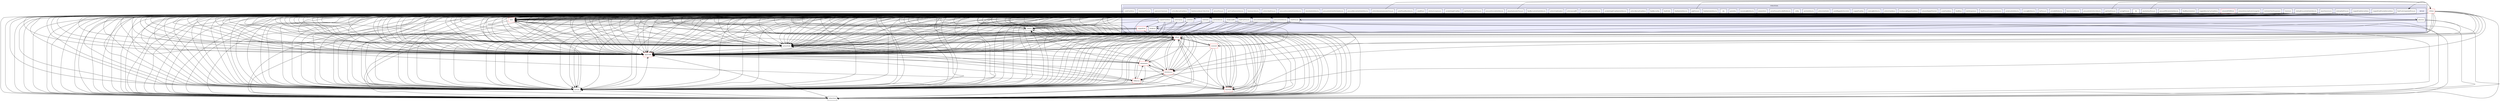 digraph "src/finiteVolume/fields/fvPatchFields/derived" {
  bgcolor=transparent;
  compound=true
  node [ fontsize="10", fontname="Helvetica"];
  edge [ labelfontsize="10", labelfontname="Helvetica"];
  subgraph clusterdir_a5850494bc77049b2a182260f0d1f703 {
    graph [ bgcolor="#ddddee", pencolor="black", label="fvPatchFields" fontname="Helvetica", fontsize="10", URL="dir_a5850494bc77049b2a182260f0d1f703.html"]
  subgraph clusterdir_ece9aa6b5af9a7776a75b0c1993b0910 {
    graph [ bgcolor="#eeeeff", pencolor="black", label="" URL="dir_ece9aa6b5af9a7776a75b0c1993b0910.html"];
    dir_ece9aa6b5af9a7776a75b0c1993b0910 [shape=plaintext label="derived"];
    dir_e219fcc795493523a8e23194768d23e4 [shape=box label="activeBaffleVelocity" color="black" fillcolor="white" style="filled" URL="dir_e219fcc795493523a8e23194768d23e4.html"];
    dir_cf5737927071c155e76f7c4dce8164d3 [shape=box label="activePressureForceBaffleVelocity" color="black" fillcolor="white" style="filled" URL="dir_cf5737927071c155e76f7c4dce8164d3.html"];
    dir_d975e74a1d58124df712ba3a9152510d [shape=box label="advective" color="black" fillcolor="white" style="filled" URL="dir_d975e74a1d58124df712ba3a9152510d.html"];
    dir_fce9bd60377db348c9a368c3b1361a53 [shape=box label="codedFixedValue" color="black" fillcolor="white" style="filled" URL="dir_fce9bd60377db348c9a368c3b1361a53.html"];
    dir_08854a6c47039160f8fd1c39db377c7a [shape=box label="codedMixed" color="black" fillcolor="white" style="filled" URL="dir_08854a6c47039160f8fd1c39db377c7a.html"];
    dir_c150db34396955c785a2d5cdfb7cab0f [shape=box label="cylindricalInletVelocity" color="black" fillcolor="white" style="filled" URL="dir_c150db34396955c785a2d5cdfb7cab0f.html"];
    dir_1da87a5f195551d28e4e2f274aa63d10 [shape=box label="fan" color="black" fillcolor="white" style="filled" URL="dir_1da87a5f195551d28e4e2f274aa63d10.html"];
    dir_87c9fbefa6b7b96b8b1313e5ec38ec11 [shape=box label="fanPressure" color="black" fillcolor="white" style="filled" URL="dir_87c9fbefa6b7b96b8b1313e5ec38ec11.html"];
    dir_0f35839d7e6bda5106d8c3bd2fba2d0a [shape=box label="fixedFluxExtrapolatedPressure" color="black" fillcolor="white" style="filled" URL="dir_0f35839d7e6bda5106d8c3bd2fba2d0a.html"];
    dir_9628683767e4198f95f0fd95a6534c92 [shape=box label="fixedFluxPressure" color="black" fillcolor="white" style="filled" URL="dir_9628683767e4198f95f0fd95a6534c92.html"];
    dir_1352e009fefedcbf296f0cdec971c80d [shape=box label="fixedInternalValueFvPatchField" color="black" fillcolor="white" style="filled" URL="dir_1352e009fefedcbf296f0cdec971c80d.html"];
    dir_45d27aa50d1a91bd6d742cd3ce2e55cc [shape=box label="fixedJump" color="black" fillcolor="white" style="filled" URL="dir_45d27aa50d1a91bd6d742cd3ce2e55cc.html"];
    dir_46210acd5fc09e56ba9cc6eea9acc32d [shape=box label="fixedJumpAMI" color="black" fillcolor="white" style="filled" URL="dir_46210acd5fc09e56ba9cc6eea9acc32d.html"];
    dir_89b25eb340a6e9af7839675c2ed7cedd [shape=box label="fixedMean" color="black" fillcolor="white" style="filled" URL="dir_89b25eb340a6e9af7839675c2ed7cedd.html"];
    dir_7255cc1c59090d5fa5a3c47586678d24 [shape=box label="fixedMeanOutletInlet" color="black" fillcolor="white" style="filled" URL="dir_7255cc1c59090d5fa5a3c47586678d24.html"];
    dir_42cc008ec3a5ff35af28f1cd353b9194 [shape=box label="fixedNormalInletOutletVelocity" color="black" fillcolor="white" style="filled" URL="dir_42cc008ec3a5ff35af28f1cd353b9194.html"];
    dir_d5a3f75fa6981f06942769a5ee8d1933 [shape=box label="fixedNormalSlip" color="black" fillcolor="white" style="filled" URL="dir_d5a3f75fa6981f06942769a5ee8d1933.html"];
    dir_b5375ea6d498628631481ce4fa785193 [shape=box label="fixedPressureCompressibleDensity" color="black" fillcolor="white" style="filled" URL="dir_b5375ea6d498628631481ce4fa785193.html"];
    dir_0032f9c0048563f94a3411dac39f5d92 [shape=box label="fixedProfile" color="black" fillcolor="white" style="filled" URL="dir_0032f9c0048563f94a3411dac39f5d92.html"];
    dir_077d3c91afac815cdefdffabd8c5f8f2 [shape=box label="flowRateInletVelocity" color="black" fillcolor="white" style="filled" URL="dir_077d3c91afac815cdefdffabd8c5f8f2.html"];
    dir_2e4b9a9edc0cff8061ee3cc1a4be478c [shape=box label="flowRateOutletVelocity" color="black" fillcolor="white" style="filled" URL="dir_2e4b9a9edc0cff8061ee3cc1a4be478c.html"];
    dir_0a7b7f1a151105f6f2b9278be9c03c34 [shape=box label="fluxCorrectedVelocity" color="black" fillcolor="white" style="filled" URL="dir_0a7b7f1a151105f6f2b9278be9c03c34.html"];
    dir_e917362872c14f1e52027900c795bee8 [shape=box label="freestream" color="black" fillcolor="white" style="filled" URL="dir_e917362872c14f1e52027900c795bee8.html"];
    dir_5600086075ae25d62885fd0561f4e314 [shape=box label="freestreamPressure" color="black" fillcolor="white" style="filled" URL="dir_5600086075ae25d62885fd0561f4e314.html"];
    dir_92ad3e7c3811b57736b84549288a1b6b [shape=box label="freestreamVelocity" color="black" fillcolor="white" style="filled" URL="dir_92ad3e7c3811b57736b84549288a1b6b.html"];
    dir_0219e76add9eada5b9d59d877cfd0b1e [shape=box label="inletOutlet" color="black" fillcolor="white" style="filled" URL="dir_0219e76add9eada5b9d59d877cfd0b1e.html"];
    dir_ddbba2ba3d251c98315cb171de58e243 [shape=box label="inletOutletTotalTemperature" color="black" fillcolor="white" style="filled" URL="dir_ddbba2ba3d251c98315cb171de58e243.html"];
    dir_3040585e28d5a0774356e8a0c3c3652e [shape=box label="interfaceCompression" color="black" fillcolor="white" style="filled" URL="dir_3040585e28d5a0774356e8a0c3c3652e.html"];
    dir_a625f5f8dcdca6f4a80ca29793b1f1fb [shape=box label="interstitialInletVelocity" color="black" fillcolor="white" style="filled" URL="dir_a625f5f8dcdca6f4a80ca29793b1f1fb.html"];
    dir_47b16d7c37e839500c86a9f85d390756 [shape=box label="mappedField" color="red" fillcolor="white" style="filled" URL="dir_47b16d7c37e839500c86a9f85d390756.html"];
    dir_df34fb812a16ecb730d24f065effaf30 [shape=box label="mappedFixedInternalValue" color="black" fillcolor="white" style="filled" URL="dir_df34fb812a16ecb730d24f065effaf30.html"];
    dir_74dd5e7920fead099118e72992123107 [shape=box label="mappedFixedPushedInternalValue" color="black" fillcolor="white" style="filled" URL="dir_74dd5e7920fead099118e72992123107.html"];
    dir_ff7f03b23ae9c4ea573aec79a50e9708 [shape=box label="mappedFixedValue" color="black" fillcolor="white" style="filled" URL="dir_ff7f03b23ae9c4ea573aec79a50e9708.html"];
    dir_8d53303afe6a9c6e08e911a706600883 [shape=box label="mappedFlowRate" color="black" fillcolor="white" style="filled" URL="dir_8d53303afe6a9c6e08e911a706600883.html"];
    dir_7c01869648aef631a4ae96e829bc4fa6 [shape=box label="mappedVelocityFluxFixedValue" color="black" fillcolor="white" style="filled" URL="dir_7c01869648aef631a4ae96e829bc4fa6.html"];
    dir_9ce6e76af7fdd902440134abbfee6a3e [shape=box label="matchedFlowRateOutletVelocity" color="black" fillcolor="white" style="filled" URL="dir_9ce6e76af7fdd902440134abbfee6a3e.html"];
    dir_21bc8937d06f59c61cfe8cd1a6a29573 [shape=box label="movingWallVelocity" color="black" fillcolor="white" style="filled" URL="dir_21bc8937d06f59c61cfe8cd1a6a29573.html"];
    dir_1405570d1b84bf797d3e2f5197014192 [shape=box label="noSlip" color="black" fillcolor="white" style="filled" URL="dir_1405570d1b84bf797d3e2f5197014192.html"];
    dir_6347ad34ade91df1130484bfafa45547 [shape=box label="outletInlet" color="black" fillcolor="white" style="filled" URL="dir_6347ad34ade91df1130484bfafa45547.html"];
    dir_a4084a62c73360b30a705e7b852727d8 [shape=box label="outletMappedUniformInlet" color="black" fillcolor="white" style="filled" URL="dir_a4084a62c73360b30a705e7b852727d8.html"];
    dir_050205dcc2ecbfe58caa261b99115ae7 [shape=box label="outletPhaseMeanVelocity" color="black" fillcolor="white" style="filled" URL="dir_050205dcc2ecbfe58caa261b99115ae7.html"];
    dir_d7ca6c2907f0db96b73c0d0c8fa87993 [shape=box label="partialSlip" color="black" fillcolor="white" style="filled" URL="dir_d7ca6c2907f0db96b73c0d0c8fa87993.html"];
    dir_6fe29598b4746d9d397cd8a1d07ec189 [shape=box label="phaseHydrostaticPressure" color="black" fillcolor="white" style="filled" URL="dir_6fe29598b4746d9d397cd8a1d07ec189.html"];
    dir_1972b70af9191ba0e9173ebc37400138 [shape=box label="plenumPressure" color="black" fillcolor="white" style="filled" URL="dir_1972b70af9191ba0e9173ebc37400138.html"];
    dir_710035327be8ae158900d0ade3f6eada [shape=box label="pressureDirectedInletOutletVelocity" color="black" fillcolor="white" style="filled" URL="dir_710035327be8ae158900d0ade3f6eada.html"];
    dir_c14dd256df0298feeac0abbe3fbd17b7 [shape=box label="pressureDirectedInletVelocity" color="black" fillcolor="white" style="filled" URL="dir_c14dd256df0298feeac0abbe3fbd17b7.html"];
    dir_add16b1500890b984e2893654aa698c4 [shape=box label="pressureInletOutletParSlipVelocity" color="black" fillcolor="white" style="filled" URL="dir_add16b1500890b984e2893654aa698c4.html"];
    dir_8dd1641879b090fac245a2caaefe4d9a [shape=box label="pressureInletOutletVelocity" color="black" fillcolor="white" style="filled" URL="dir_8dd1641879b090fac245a2caaefe4d9a.html"];
    dir_48d4ebc6cf5f935a1fa5857ae760144f [shape=box label="pressureInletUniformVelocity" color="black" fillcolor="white" style="filled" URL="dir_48d4ebc6cf5f935a1fa5857ae760144f.html"];
    dir_903683952265f58cbc411ac90809f95f [shape=box label="pressureInletVelocity" color="black" fillcolor="white" style="filled" URL="dir_903683952265f58cbc411ac90809f95f.html"];
    dir_61ebb8b13f4f521be5879a955e459673 [shape=box label="pressureNormalInletOutletVelocity" color="black" fillcolor="white" style="filled" URL="dir_61ebb8b13f4f521be5879a955e459673.html"];
    dir_cdb457b00d4ffc66784bd87c2dec57a0 [shape=box label="pressurePIDControlInletVelocity" color="black" fillcolor="white" style="filled" URL="dir_cdb457b00d4ffc66784bd87c2dec57a0.html"];
    dir_b2d4091733f0e4ae8afdb1bfaa0a0273 [shape=box label="prghPressure" color="black" fillcolor="white" style="filled" URL="dir_b2d4091733f0e4ae8afdb1bfaa0a0273.html"];
    dir_ec3178d61febaf4444104704303ca12f [shape=box label="prghTotalHydrostaticPressure" color="black" fillcolor="white" style="filled" URL="dir_ec3178d61febaf4444104704303ca12f.html"];
    dir_1c9109241d567d0f952ea8e799fd2e28 [shape=box label="prghTotalPressure" color="black" fillcolor="white" style="filled" URL="dir_1c9109241d567d0f952ea8e799fd2e28.html"];
    dir_2b8b8d23d808ad883bd4e92817b87d30 [shape=box label="rotatingPressureInletOutletVelocity" color="black" fillcolor="white" style="filled" URL="dir_2b8b8d23d808ad883bd4e92817b87d30.html"];
    dir_bdd2c65d040f4022ec8abe3f4ff66d19 [shape=box label="rotatingTotalPressure" color="black" fillcolor="white" style="filled" URL="dir_bdd2c65d040f4022ec8abe3f4ff66d19.html"];
    dir_0027a7004ad4335210bedfeef5c27fa0 [shape=box label="rotatingWallVelocity" color="black" fillcolor="white" style="filled" URL="dir_0027a7004ad4335210bedfeef5c27fa0.html"];
    dir_951851c39da1df55438f2e9347de2cf1 [shape=box label="scaledFixedValue" color="black" fillcolor="white" style="filled" URL="dir_951851c39da1df55438f2e9347de2cf1.html"];
    dir_4d6e02f517a59c1549188f34c7e21473 [shape=box label="slip" color="black" fillcolor="white" style="filled" URL="dir_4d6e02f517a59c1549188f34c7e21473.html"];
    dir_438c68880f8dbd3dd49d1bfd316dbbdc [shape=box label="supersonicFreestream" color="black" fillcolor="white" style="filled" URL="dir_438c68880f8dbd3dd49d1bfd316dbbdc.html"];
    dir_1c06aa554ea03517d3c5634a3f178091 [shape=box label="surfaceNormalFixedValue" color="black" fillcolor="white" style="filled" URL="dir_1c06aa554ea03517d3c5634a3f178091.html"];
    dir_2f79f52281dac0514064991d4561ae72 [shape=box label="swirlFanVelocity" color="black" fillcolor="white" style="filled" URL="dir_2f79f52281dac0514064991d4561ae72.html"];
    dir_b1595df639e1dfdbd4f7b930444c4c2e [shape=box label="swirlFlowRateInletVelocity" color="black" fillcolor="white" style="filled" URL="dir_b1595df639e1dfdbd4f7b930444c4c2e.html"];
    dir_0e40538bb6597cd711c986ffc4666ff8 [shape=box label="swirlInletVelocity" color="black" fillcolor="white" style="filled" URL="dir_0e40538bb6597cd711c986ffc4666ff8.html"];
    dir_a20a3fc3ba4e4f4b0f23a991aba73a82 [shape=box label="syringePressure" color="black" fillcolor="white" style="filled" URL="dir_a20a3fc3ba4e4f4b0f23a991aba73a82.html"];
    dir_4abbbfd802a3ca1662aac408167f89ed [shape=box label="timeVaryingMappedFixedValue" color="black" fillcolor="white" style="filled" URL="dir_4abbbfd802a3ca1662aac408167f89ed.html"];
    dir_a80754c8d7a1b99aadc3766688d24889 [shape=box label="totalPressure" color="black" fillcolor="white" style="filled" URL="dir_a80754c8d7a1b99aadc3766688d24889.html"];
    dir_408bd002f6c8b2b5dfebaa611f6a5601 [shape=box label="totalTemperature" color="black" fillcolor="white" style="filled" URL="dir_408bd002f6c8b2b5dfebaa611f6a5601.html"];
    dir_028dfa8acbcd0b51ba53d13d7fd9fdd8 [shape=box label="translatingWallVelocity" color="black" fillcolor="white" style="filled" URL="dir_028dfa8acbcd0b51ba53d13d7fd9fdd8.html"];
    dir_8f5151bdd5df8a5e22c963d91165a987 [shape=box label="turbulentDFSEMInlet" color="red" fillcolor="white" style="filled" URL="dir_8f5151bdd5df8a5e22c963d91165a987.html"];
    dir_b7617c36d4accbf841be91254d45a559 [shape=box label="turbulentDigitalFilterInlet" color="black" fillcolor="white" style="filled" URL="dir_b7617c36d4accbf841be91254d45a559.html"];
    dir_966d1c898e0249b61a6dc8a3eac9d5e1 [shape=box label="turbulentInlet" color="black" fillcolor="white" style="filled" URL="dir_966d1c898e0249b61a6dc8a3eac9d5e1.html"];
    dir_89d296a96928cfa47b1223723cf249cc [shape=box label="turbulentIntensityKineticEnergyInlet" color="black" fillcolor="white" style="filled" URL="dir_89d296a96928cfa47b1223723cf249cc.html"];
    dir_f2373737ab3503793161589babb955ed [shape=box label="uniformDensityHydrostaticPressure" color="black" fillcolor="white" style="filled" URL="dir_f2373737ab3503793161589babb955ed.html"];
    dir_493e8ec13dbb1f8a60d9e98b3dc8d521 [shape=box label="uniformFixedGradient" color="black" fillcolor="white" style="filled" URL="dir_493e8ec13dbb1f8a60d9e98b3dc8d521.html"];
    dir_8d139f8322a8eb1100fdb2a8f416c7aa [shape=box label="uniformFixedValue" color="black" fillcolor="white" style="filled" URL="dir_8d139f8322a8eb1100fdb2a8f416c7aa.html"];
    dir_35c1b59c23bbb03fa0aeea850f868fb4 [shape=box label="uniformInletOutlet" color="black" fillcolor="white" style="filled" URL="dir_35c1b59c23bbb03fa0aeea850f868fb4.html"];
    dir_18efd00646b4a268ded8f54fc1cb6921 [shape=box label="uniformJump" color="black" fillcolor="white" style="filled" URL="dir_18efd00646b4a268ded8f54fc1cb6921.html"];
    dir_32dcbdce771c03f3965b40cf4d54b3d1 [shape=box label="uniformJumpAMI" color="black" fillcolor="white" style="filled" URL="dir_32dcbdce771c03f3965b40cf4d54b3d1.html"];
    dir_f19375ec74f1d179e9ff9faf11b4c4d7 [shape=box label="uniformNormalFixedValue" color="black" fillcolor="white" style="filled" URL="dir_f19375ec74f1d179e9ff9faf11b4c4d7.html"];
    dir_eb72a423374738d58803c4db342c5b3b [shape=box label="uniformTotalPressure" color="black" fillcolor="white" style="filled" URL="dir_eb72a423374738d58803c4db342c5b3b.html"];
    dir_e1666ad56a0359798297b234859b4850 [shape=box label="variableHeightFlowRate" color="black" fillcolor="white" style="filled" URL="dir_e1666ad56a0359798297b234859b4850.html"];
    dir_5e50cb46d7dfc07c01d33480445ed54a [shape=box label="variableHeightFlowRateInletVelocity" color="black" fillcolor="white" style="filled" URL="dir_5e50cb46d7dfc07c01d33480445ed54a.html"];
    dir_32758421f3f2b000b088aa913013d012 [shape=box label="waveSurfacePressure" color="black" fillcolor="white" style="filled" URL="dir_32758421f3f2b000b088aa913013d012.html"];
    dir_49a8ed0d82c4b864c1fa74b518747714 [shape=box label="waveTransmissive" color="black" fillcolor="white" style="filled" URL="dir_49a8ed0d82c4b864c1fa74b518747714.html"];
  }
  }
  dir_546b14c9025d30bb5b92fa069dbdd82c [shape=box label="basic" color="red" URL="dir_546b14c9025d30bb5b92fa069dbdd82c.html"];
  dir_ae30ad0bef50cf391b24c614251bb9fd [shape=box label="meshTools" color="red" URL="dir_ae30ad0bef50cf391b24c614251bb9fd.html"];
  dir_2ea871e4defbdbd60808750cae643c63 [shape=box label="finiteVolume" color="red" URL="dir_2ea871e4defbdbd60808750cae643c63.html"];
  dir_1a4209badf8dc5d7c181708103efea60 [shape=box label="volMesh" URL="dir_1a4209badf8dc5d7c181708103efea60.html"];
  dir_6b9423849569a7ee618201e7cfce9eaa [shape=box label="fvPatchField" URL="dir_6b9423849569a7ee618201e7cfce9eaa.html"];
  dir_c382fa095c9c33d8673c0dd60aaef275 [shape=box label="fvMesh" color="red" URL="dir_c382fa095c9c33d8673c0dd60aaef275.html"];
  dir_cc121c37a2300e902425728df0054672 [shape=box label="cfdTools" color="red" URL="dir_cc121c37a2300e902425728df0054672.html"];
  dir_dcf2f02ec1a1951cb48a5d6d97386405 [shape=box label="constraint" color="red" URL="dir_dcf2f02ec1a1951cb48a5d6d97386405.html"];
  dir_bd8bf7fa65467c460a50eacc456ce356 [shape=box label="volFields" URL="dir_bd8bf7fa65467c460a50eacc456ce356.html"];
  dir_a586eb954e2e5e74ecf6fe95a2457777 [shape=box label="interpolation" color="red" URL="dir_a586eb954e2e5e74ecf6fe95a2457777.html"];
  dir_c5473ff19b20e6ec4dfe5c310b3778a8 [shape=box label="OpenFOAM" color="red" URL="dir_c5473ff19b20e6ec4dfe5c310b3778a8.html"];
  dir_5d57e3901430bcc99a7ddac11a899224 [shape=box label="fvMatrices" color="red" URL="dir_5d57e3901430bcc99a7ddac11a899224.html"];
  dir_606ba9250f9107f82f779cbd3e87c3a5 [shape=box label="surfaceFields" URL="dir_606ba9250f9107f82f779cbd3e87c3a5.html"];
  dir_46210acd5fc09e56ba9cc6eea9acc32d->dir_dcf2f02ec1a1951cb48a5d6d97386405 [headlabel="1", labeldistance=1.5 headhref="dir_000931_000904.html"];
  dir_46210acd5fc09e56ba9cc6eea9acc32d->dir_bd8bf7fa65467c460a50eacc456ce356 [headlabel="1", labeldistance=1.5 headhref="dir_000931_001029.html"];
  dir_46210acd5fc09e56ba9cc6eea9acc32d->dir_c5473ff19b20e6ec4dfe5c310b3778a8 [headlabel="3", labeldistance=1.5 headhref="dir_000931_002151.html"];
  dir_5600086075ae25d62885fd0561f4e314->dir_546b14c9025d30bb5b92fa069dbdd82c [headlabel="1", labeldistance=1.5 headhref="dir_000942_000892.html"];
  dir_5600086075ae25d62885fd0561f4e314->dir_6b9423849569a7ee618201e7cfce9eaa [headlabel="1", labeldistance=1.5 headhref="dir_000942_001008.html"];
  dir_5600086075ae25d62885fd0561f4e314->dir_bd8bf7fa65467c460a50eacc456ce356 [headlabel="1", labeldistance=1.5 headhref="dir_000942_001029.html"];
  dir_5600086075ae25d62885fd0561f4e314->dir_c5473ff19b20e6ec4dfe5c310b3778a8 [headlabel="1", labeldistance=1.5 headhref="dir_000942_002151.html"];
  dir_d5a3f75fa6981f06942769a5ee8d1933->dir_546b14c9025d30bb5b92fa069dbdd82c [headlabel="1", labeldistance=1.5 headhref="dir_000935_000892.html"];
  dir_d5a3f75fa6981f06942769a5ee8d1933->dir_bd8bf7fa65467c460a50eacc456ce356 [headlabel="1", labeldistance=1.5 headhref="dir_000935_001029.html"];
  dir_d5a3f75fa6981f06942769a5ee8d1933->dir_c5473ff19b20e6ec4dfe5c310b3778a8 [headlabel="4", labeldistance=1.5 headhref="dir_000935_002151.html"];
  dir_a625f5f8dcdca6f4a80ca29793b1f1fb->dir_546b14c9025d30bb5b92fa069dbdd82c [headlabel="1", labeldistance=1.5 headhref="dir_000947_000892.html"];
  dir_a625f5f8dcdca6f4a80ca29793b1f1fb->dir_6b9423849569a7ee618201e7cfce9eaa [headlabel="1", labeldistance=1.5 headhref="dir_000947_001008.html"];
  dir_a625f5f8dcdca6f4a80ca29793b1f1fb->dir_bd8bf7fa65467c460a50eacc456ce356 [headlabel="1", labeldistance=1.5 headhref="dir_000947_001029.html"];
  dir_a625f5f8dcdca6f4a80ca29793b1f1fb->dir_c5473ff19b20e6ec4dfe5c310b3778a8 [headlabel="1", labeldistance=1.5 headhref="dir_000947_002151.html"];
  dir_a625f5f8dcdca6f4a80ca29793b1f1fb->dir_606ba9250f9107f82f779cbd3e87c3a5 [headlabel="1", labeldistance=1.5 headhref="dir_000947_001028.html"];
  dir_c150db34396955c785a2d5cdfb7cab0f->dir_546b14c9025d30bb5b92fa069dbdd82c [headlabel="1", labeldistance=1.5 headhref="dir_000924_000892.html"];
  dir_c150db34396955c785a2d5cdfb7cab0f->dir_6b9423849569a7ee618201e7cfce9eaa [headlabel="1", labeldistance=1.5 headhref="dir_000924_001008.html"];
  dir_c150db34396955c785a2d5cdfb7cab0f->dir_bd8bf7fa65467c460a50eacc456ce356 [headlabel="1", labeldistance=1.5 headhref="dir_000924_001029.html"];
  dir_c150db34396955c785a2d5cdfb7cab0f->dir_c5473ff19b20e6ec4dfe5c310b3778a8 [headlabel="3", labeldistance=1.5 headhref="dir_000924_002151.html"];
  dir_c150db34396955c785a2d5cdfb7cab0f->dir_606ba9250f9107f82f779cbd3e87c3a5 [headlabel="1", labeldistance=1.5 headhref="dir_000924_001028.html"];
  dir_eb72a423374738d58803c4db342c5b3b->dir_546b14c9025d30bb5b92fa069dbdd82c [headlabel="1", labeldistance=1.5 headhref="dir_001002_000892.html"];
  dir_eb72a423374738d58803c4db342c5b3b->dir_6b9423849569a7ee618201e7cfce9eaa [headlabel="1", labeldistance=1.5 headhref="dir_001002_001008.html"];
  dir_eb72a423374738d58803c4db342c5b3b->dir_bd8bf7fa65467c460a50eacc456ce356 [headlabel="1", labeldistance=1.5 headhref="dir_001002_001029.html"];
  dir_eb72a423374738d58803c4db342c5b3b->dir_c5473ff19b20e6ec4dfe5c310b3778a8 [headlabel="2", labeldistance=1.5 headhref="dir_001002_002151.html"];
  dir_eb72a423374738d58803c4db342c5b3b->dir_606ba9250f9107f82f779cbd3e87c3a5 [headlabel="1", labeldistance=1.5 headhref="dir_001002_001028.html"];
  dir_ddbba2ba3d251c98315cb171de58e243->dir_6b9423849569a7ee618201e7cfce9eaa [headlabel="1", labeldistance=1.5 headhref="dir_000945_001008.html"];
  dir_ddbba2ba3d251c98315cb171de58e243->dir_bd8bf7fa65467c460a50eacc456ce356 [headlabel="1", labeldistance=1.5 headhref="dir_000945_001029.html"];
  dir_ddbba2ba3d251c98315cb171de58e243->dir_c5473ff19b20e6ec4dfe5c310b3778a8 [headlabel="1", labeldistance=1.5 headhref="dir_000945_002151.html"];
  dir_ddbba2ba3d251c98315cb171de58e243->dir_606ba9250f9107f82f779cbd3e87c3a5 [headlabel="1", labeldistance=1.5 headhref="dir_000945_001028.html"];
  dir_ddbba2ba3d251c98315cb171de58e243->dir_0219e76add9eada5b9d59d877cfd0b1e [headlabel="1", labeldistance=1.5 headhref="dir_000945_000944.html"];
  dir_2e4b9a9edc0cff8061ee3cc1a4be478c->dir_546b14c9025d30bb5b92fa069dbdd82c [headlabel="1", labeldistance=1.5 headhref="dir_000939_000892.html"];
  dir_2e4b9a9edc0cff8061ee3cc1a4be478c->dir_bd8bf7fa65467c460a50eacc456ce356 [headlabel="1", labeldistance=1.5 headhref="dir_000939_001029.html"];
  dir_2e4b9a9edc0cff8061ee3cc1a4be478c->dir_c5473ff19b20e6ec4dfe5c310b3778a8 [headlabel="3", labeldistance=1.5 headhref="dir_000939_002151.html"];
  dir_b5375ea6d498628631481ce4fa785193->dir_546b14c9025d30bb5b92fa069dbdd82c [headlabel="1", labeldistance=1.5 headhref="dir_000936_000892.html"];
  dir_b5375ea6d498628631481ce4fa785193->dir_6b9423849569a7ee618201e7cfce9eaa [headlabel="1", labeldistance=1.5 headhref="dir_000936_001008.html"];
  dir_b5375ea6d498628631481ce4fa785193->dir_bd8bf7fa65467c460a50eacc456ce356 [headlabel="1", labeldistance=1.5 headhref="dir_000936_001029.html"];
  dir_b5375ea6d498628631481ce4fa785193->dir_c5473ff19b20e6ec4dfe5c310b3778a8 [headlabel="1", labeldistance=1.5 headhref="dir_000936_002151.html"];
  dir_b5375ea6d498628631481ce4fa785193->dir_606ba9250f9107f82f779cbd3e87c3a5 [headlabel="1", labeldistance=1.5 headhref="dir_000936_001028.html"];
  dir_48d4ebc6cf5f935a1fa5857ae760144f->dir_bd8bf7fa65467c460a50eacc456ce356 [headlabel="1", labeldistance=1.5 headhref="dir_000968_001029.html"];
  dir_48d4ebc6cf5f935a1fa5857ae760144f->dir_903683952265f58cbc411ac90809f95f [headlabel="1", labeldistance=1.5 headhref="dir_000968_000969.html"];
  dir_48d4ebc6cf5f935a1fa5857ae760144f->dir_c5473ff19b20e6ec4dfe5c310b3778a8 [headlabel="1", labeldistance=1.5 headhref="dir_000968_002151.html"];
  dir_48d4ebc6cf5f935a1fa5857ae760144f->dir_606ba9250f9107f82f779cbd3e87c3a5 [headlabel="1", labeldistance=1.5 headhref="dir_000968_001028.html"];
  dir_0a7b7f1a151105f6f2b9278be9c03c34->dir_546b14c9025d30bb5b92fa069dbdd82c [headlabel="1", labeldistance=1.5 headhref="dir_000940_000892.html"];
  dir_0a7b7f1a151105f6f2b9278be9c03c34->dir_6b9423849569a7ee618201e7cfce9eaa [headlabel="2", labeldistance=1.5 headhref="dir_000940_001008.html"];
  dir_0a7b7f1a151105f6f2b9278be9c03c34->dir_bd8bf7fa65467c460a50eacc456ce356 [headlabel="1", labeldistance=1.5 headhref="dir_000940_001029.html"];
  dir_0a7b7f1a151105f6f2b9278be9c03c34->dir_c5473ff19b20e6ec4dfe5c310b3778a8 [headlabel="1", labeldistance=1.5 headhref="dir_000940_002151.html"];
  dir_0a7b7f1a151105f6f2b9278be9c03c34->dir_606ba9250f9107f82f779cbd3e87c3a5 [headlabel="1", labeldistance=1.5 headhref="dir_000940_001028.html"];
  dir_18efd00646b4a268ded8f54fc1cb6921->dir_45d27aa50d1a91bd6d742cd3ce2e55cc [headlabel="1", labeldistance=1.5 headhref="dir_000999_000930.html"];
  dir_18efd00646b4a268ded8f54fc1cb6921->dir_bd8bf7fa65467c460a50eacc456ce356 [headlabel="1", labeldistance=1.5 headhref="dir_000999_001029.html"];
  dir_18efd00646b4a268ded8f54fc1cb6921->dir_c5473ff19b20e6ec4dfe5c310b3778a8 [headlabel="4", labeldistance=1.5 headhref="dir_000999_002151.html"];
  dir_a80754c8d7a1b99aadc3766688d24889->dir_546b14c9025d30bb5b92fa069dbdd82c [headlabel="1", labeldistance=1.5 headhref="dir_000987_000892.html"];
  dir_a80754c8d7a1b99aadc3766688d24889->dir_6b9423849569a7ee618201e7cfce9eaa [headlabel="1", labeldistance=1.5 headhref="dir_000987_001008.html"];
  dir_a80754c8d7a1b99aadc3766688d24889->dir_bd8bf7fa65467c460a50eacc456ce356 [headlabel="1", labeldistance=1.5 headhref="dir_000987_001029.html"];
  dir_a80754c8d7a1b99aadc3766688d24889->dir_c5473ff19b20e6ec4dfe5c310b3778a8 [headlabel="1", labeldistance=1.5 headhref="dir_000987_002151.html"];
  dir_a80754c8d7a1b99aadc3766688d24889->dir_606ba9250f9107f82f779cbd3e87c3a5 [headlabel="1", labeldistance=1.5 headhref="dir_000987_001028.html"];
  dir_e219fcc795493523a8e23194768d23e4->dir_546b14c9025d30bb5b92fa069dbdd82c [headlabel="1", labeldistance=1.5 headhref="dir_000919_000892.html"];
  dir_e219fcc795493523a8e23194768d23e4->dir_6b9423849569a7ee618201e7cfce9eaa [headlabel="1", labeldistance=1.5 headhref="dir_000919_001008.html"];
  dir_e219fcc795493523a8e23194768d23e4->dir_c382fa095c9c33d8673c0dd60aaef275 [headlabel="1", labeldistance=1.5 headhref="dir_000919_001106.html"];
  dir_e219fcc795493523a8e23194768d23e4->dir_bd8bf7fa65467c460a50eacc456ce356 [headlabel="1", labeldistance=1.5 headhref="dir_000919_001029.html"];
  dir_e219fcc795493523a8e23194768d23e4->dir_c5473ff19b20e6ec4dfe5c310b3778a8 [headlabel="1", labeldistance=1.5 headhref="dir_000919_002151.html"];
  dir_e219fcc795493523a8e23194768d23e4->dir_606ba9250f9107f82f779cbd3e87c3a5 [headlabel="1", labeldistance=1.5 headhref="dir_000919_001028.html"];
  dir_d975e74a1d58124df712ba3a9152510d->dir_546b14c9025d30bb5b92fa069dbdd82c [headlabel="1", labeldistance=1.5 headhref="dir_000921_000892.html"];
  dir_d975e74a1d58124df712ba3a9152510d->dir_2ea871e4defbdbd60808750cae643c63 [headlabel="4", labeldistance=1.5 headhref="dir_000921_001030.html"];
  dir_d975e74a1d58124df712ba3a9152510d->dir_6b9423849569a7ee618201e7cfce9eaa [headlabel="1", labeldistance=1.5 headhref="dir_000921_001008.html"];
  dir_d975e74a1d58124df712ba3a9152510d->dir_bd8bf7fa65467c460a50eacc456ce356 [headlabel="1", labeldistance=1.5 headhref="dir_000921_001029.html"];
  dir_d975e74a1d58124df712ba3a9152510d->dir_c5473ff19b20e6ec4dfe5c310b3778a8 [headlabel="4", labeldistance=1.5 headhref="dir_000921_002151.html"];
  dir_32758421f3f2b000b088aa913013d012->dir_546b14c9025d30bb5b92fa069dbdd82c [headlabel="1", labeldistance=1.5 headhref="dir_001005_000892.html"];
  dir_32758421f3f2b000b088aa913013d012->dir_2ea871e4defbdbd60808750cae643c63 [headlabel="3", labeldistance=1.5 headhref="dir_001005_001030.html"];
  dir_32758421f3f2b000b088aa913013d012->dir_6b9423849569a7ee618201e7cfce9eaa [headlabel="1", labeldistance=1.5 headhref="dir_001005_001008.html"];
  dir_32758421f3f2b000b088aa913013d012->dir_cc121c37a2300e902425728df0054672 [headlabel="1", labeldistance=1.5 headhref="dir_001005_000828.html"];
  dir_32758421f3f2b000b088aa913013d012->dir_bd8bf7fa65467c460a50eacc456ce356 [headlabel="1", labeldistance=1.5 headhref="dir_001005_001029.html"];
  dir_32758421f3f2b000b088aa913013d012->dir_c5473ff19b20e6ec4dfe5c310b3778a8 [headlabel="2", labeldistance=1.5 headhref="dir_001005_002151.html"];
  dir_32758421f3f2b000b088aa913013d012->dir_606ba9250f9107f82f779cbd3e87c3a5 [headlabel="1", labeldistance=1.5 headhref="dir_001005_001028.html"];
  dir_951851c39da1df55438f2e9347de2cf1->dir_546b14c9025d30bb5b92fa069dbdd82c [headlabel="1", labeldistance=1.5 headhref="dir_000978_000892.html"];
  dir_951851c39da1df55438f2e9347de2cf1->dir_ae30ad0bef50cf391b24c614251bb9fd [headlabel="1", labeldistance=1.5 headhref="dir_000978_001949.html"];
  dir_951851c39da1df55438f2e9347de2cf1->dir_bd8bf7fa65467c460a50eacc456ce356 [headlabel="1", labeldistance=1.5 headhref="dir_000978_001029.html"];
  dir_951851c39da1df55438f2e9347de2cf1->dir_c5473ff19b20e6ec4dfe5c310b3778a8 [headlabel="4", labeldistance=1.5 headhref="dir_000978_002151.html"];
  dir_df34fb812a16ecb730d24f065effaf30->dir_1a4209badf8dc5d7c181708103efea60 [headlabel="1", labeldistance=1.5 headhref="dir_000950_001259.html"];
  dir_df34fb812a16ecb730d24f065effaf30->dir_c5473ff19b20e6ec4dfe5c310b3778a8 [headlabel="4", labeldistance=1.5 headhref="dir_000950_002151.html"];
  dir_df34fb812a16ecb730d24f065effaf30->dir_ff7f03b23ae9c4ea573aec79a50e9708 [headlabel="1", labeldistance=1.5 headhref="dir_000950_000952.html"];
  dir_546b14c9025d30bb5b92fa069dbdd82c->dir_1a4209badf8dc5d7c181708103efea60 [headlabel="2", labeldistance=1.5 headhref="dir_000892_001259.html"];
  dir_546b14c9025d30bb5b92fa069dbdd82c->dir_6b9423849569a7ee618201e7cfce9eaa [headlabel="15", labeldistance=1.5 headhref="dir_000892_001008.html"];
  dir_546b14c9025d30bb5b92fa069dbdd82c->dir_c382fa095c9c33d8673c0dd60aaef275 [headlabel="2", labeldistance=1.5 headhref="dir_000892_001106.html"];
  dir_546b14c9025d30bb5b92fa069dbdd82c->dir_bd8bf7fa65467c460a50eacc456ce356 [headlabel="8", labeldistance=1.5 headhref="dir_000892_001029.html"];
  dir_546b14c9025d30bb5b92fa069dbdd82c->dir_c5473ff19b20e6ec4dfe5c310b3778a8 [headlabel="37", labeldistance=1.5 headhref="dir_000892_002151.html"];
  dir_077d3c91afac815cdefdffabd8c5f8f2->dir_546b14c9025d30bb5b92fa069dbdd82c [headlabel="1", labeldistance=1.5 headhref="dir_000938_000892.html"];
  dir_077d3c91afac815cdefdffabd8c5f8f2->dir_bd8bf7fa65467c460a50eacc456ce356 [headlabel="1", labeldistance=1.5 headhref="dir_000938_001029.html"];
  dir_077d3c91afac815cdefdffabd8c5f8f2->dir_c5473ff19b20e6ec4dfe5c310b3778a8 [headlabel="3", labeldistance=1.5 headhref="dir_000938_002151.html"];
  dir_966d1c898e0249b61a6dc8a3eac9d5e1->dir_546b14c9025d30bb5b92fa069dbdd82c [headlabel="1", labeldistance=1.5 headhref="dir_000993_000892.html"];
  dir_966d1c898e0249b61a6dc8a3eac9d5e1->dir_bd8bf7fa65467c460a50eacc456ce356 [headlabel="1", labeldistance=1.5 headhref="dir_000993_001029.html"];
  dir_966d1c898e0249b61a6dc8a3eac9d5e1->dir_c5473ff19b20e6ec4dfe5c310b3778a8 [headlabel="4", labeldistance=1.5 headhref="dir_000993_002151.html"];
  dir_b7617c36d4accbf841be91254d45a559->dir_546b14c9025d30bb5b92fa069dbdd82c [headlabel="1", labeldistance=1.5 headhref="dir_000992_000892.html"];
  dir_b7617c36d4accbf841be91254d45a559->dir_ae30ad0bef50cf391b24c614251bb9fd [headlabel="1", labeldistance=1.5 headhref="dir_000992_001949.html"];
  dir_b7617c36d4accbf841be91254d45a559->dir_bd8bf7fa65467c460a50eacc456ce356 [headlabel="1", labeldistance=1.5 headhref="dir_000992_001029.html"];
  dir_b7617c36d4accbf841be91254d45a559->dir_c5473ff19b20e6ec4dfe5c310b3778a8 [headlabel="6", labeldistance=1.5 headhref="dir_000992_002151.html"];
  dir_ae30ad0bef50cf391b24c614251bb9fd->dir_c5473ff19b20e6ec4dfe5c310b3778a8 [headlabel="941", labeldistance=1.5 headhref="dir_001949_002151.html"];
  dir_08854a6c47039160f8fd1c39db377c7a->dir_546b14c9025d30bb5b92fa069dbdd82c [headlabel="1", labeldistance=1.5 headhref="dir_000923_000892.html"];
  dir_08854a6c47039160f8fd1c39db377c7a->dir_6b9423849569a7ee618201e7cfce9eaa [headlabel="1", labeldistance=1.5 headhref="dir_000923_001008.html"];
  dir_08854a6c47039160f8fd1c39db377c7a->dir_bd8bf7fa65467c460a50eacc456ce356 [headlabel="2", labeldistance=1.5 headhref="dir_000923_001029.html"];
  dir_08854a6c47039160f8fd1c39db377c7a->dir_c5473ff19b20e6ec4dfe5c310b3778a8 [headlabel="6", labeldistance=1.5 headhref="dir_000923_002151.html"];
  dir_89b25eb340a6e9af7839675c2ed7cedd->dir_546b14c9025d30bb5b92fa069dbdd82c [headlabel="1", labeldistance=1.5 headhref="dir_000932_000892.html"];
  dir_89b25eb340a6e9af7839675c2ed7cedd->dir_1a4209badf8dc5d7c181708103efea60 [headlabel="1", labeldistance=1.5 headhref="dir_000932_001259.html"];
  dir_89b25eb340a6e9af7839675c2ed7cedd->dir_bd8bf7fa65467c460a50eacc456ce356 [headlabel="1", labeldistance=1.5 headhref="dir_000932_001029.html"];
  dir_89b25eb340a6e9af7839675c2ed7cedd->dir_c5473ff19b20e6ec4dfe5c310b3778a8 [headlabel="4", labeldistance=1.5 headhref="dir_000932_002151.html"];
  dir_0f35839d7e6bda5106d8c3bd2fba2d0a->dir_9628683767e4198f95f0fd95a6534c92 [headlabel="1", labeldistance=1.5 headhref="dir_000927_000928.html"];
  dir_0f35839d7e6bda5106d8c3bd2fba2d0a->dir_c5473ff19b20e6ec4dfe5c310b3778a8 [headlabel="1", labeldistance=1.5 headhref="dir_000927_002151.html"];
  dir_e917362872c14f1e52027900c795bee8->dir_bd8bf7fa65467c460a50eacc456ce356 [headlabel="1", labeldistance=1.5 headhref="dir_000941_001029.html"];
  dir_e917362872c14f1e52027900c795bee8->dir_c5473ff19b20e6ec4dfe5c310b3778a8 [headlabel="3", labeldistance=1.5 headhref="dir_000941_002151.html"];
  dir_e917362872c14f1e52027900c795bee8->dir_606ba9250f9107f82f779cbd3e87c3a5 [headlabel="1", labeldistance=1.5 headhref="dir_000941_001028.html"];
  dir_e917362872c14f1e52027900c795bee8->dir_0219e76add9eada5b9d59d877cfd0b1e [headlabel="1", labeldistance=1.5 headhref="dir_000941_000944.html"];
  dir_8f5151bdd5df8a5e22c963d91165a987->dir_546b14c9025d30bb5b92fa069dbdd82c [headlabel="1", labeldistance=1.5 headhref="dir_000990_000892.html"];
  dir_8f5151bdd5df8a5e22c963d91165a987->dir_ae30ad0bef50cf391b24c614251bb9fd [headlabel="2", labeldistance=1.5 headhref="dir_000990_001949.html"];
  dir_8f5151bdd5df8a5e22c963d91165a987->dir_6b9423849569a7ee618201e7cfce9eaa [headlabel="1", labeldistance=1.5 headhref="dir_000990_001008.html"];
  dir_8f5151bdd5df8a5e22c963d91165a987->dir_bd8bf7fa65467c460a50eacc456ce356 [headlabel="1", labeldistance=1.5 headhref="dir_000990_001029.html"];
  dir_8f5151bdd5df8a5e22c963d91165a987->dir_c5473ff19b20e6ec4dfe5c310b3778a8 [headlabel="16", labeldistance=1.5 headhref="dir_000990_002151.html"];
  dir_f19375ec74f1d179e9ff9faf11b4c4d7->dir_546b14c9025d30bb5b92fa069dbdd82c [headlabel="1", labeldistance=1.5 headhref="dir_001001_000892.html"];
  dir_f19375ec74f1d179e9ff9faf11b4c4d7->dir_ae30ad0bef50cf391b24c614251bb9fd [headlabel="1", labeldistance=1.5 headhref="dir_001001_001949.html"];
  dir_f19375ec74f1d179e9ff9faf11b4c4d7->dir_6b9423849569a7ee618201e7cfce9eaa [headlabel="2", labeldistance=1.5 headhref="dir_001001_001008.html"];
  dir_f19375ec74f1d179e9ff9faf11b4c4d7->dir_bd8bf7fa65467c460a50eacc456ce356 [headlabel="1", labeldistance=1.5 headhref="dir_001001_001029.html"];
  dir_f19375ec74f1d179e9ff9faf11b4c4d7->dir_c5473ff19b20e6ec4dfe5c310b3778a8 [headlabel="1", labeldistance=1.5 headhref="dir_001001_002151.html"];
  dir_61ebb8b13f4f521be5879a955e459673->dir_546b14c9025d30bb5b92fa069dbdd82c [headlabel="1", labeldistance=1.5 headhref="dir_000970_000892.html"];
  dir_61ebb8b13f4f521be5879a955e459673->dir_6b9423849569a7ee618201e7cfce9eaa [headlabel="2", labeldistance=1.5 headhref="dir_000970_001008.html"];
  dir_61ebb8b13f4f521be5879a955e459673->dir_bd8bf7fa65467c460a50eacc456ce356 [headlabel="1", labeldistance=1.5 headhref="dir_000970_001029.html"];
  dir_61ebb8b13f4f521be5879a955e459673->dir_c5473ff19b20e6ec4dfe5c310b3778a8 [headlabel="1", labeldistance=1.5 headhref="dir_000970_002151.html"];
  dir_61ebb8b13f4f521be5879a955e459673->dir_606ba9250f9107f82f779cbd3e87c3a5 [headlabel="1", labeldistance=1.5 headhref="dir_000970_001028.html"];
  dir_c14dd256df0298feeac0abbe3fbd17b7->dir_546b14c9025d30bb5b92fa069dbdd82c [headlabel="1", labeldistance=1.5 headhref="dir_000965_000892.html"];
  dir_c14dd256df0298feeac0abbe3fbd17b7->dir_6b9423849569a7ee618201e7cfce9eaa [headlabel="2", labeldistance=1.5 headhref="dir_000965_001008.html"];
  dir_c14dd256df0298feeac0abbe3fbd17b7->dir_bd8bf7fa65467c460a50eacc456ce356 [headlabel="1", labeldistance=1.5 headhref="dir_000965_001029.html"];
  dir_c14dd256df0298feeac0abbe3fbd17b7->dir_c5473ff19b20e6ec4dfe5c310b3778a8 [headlabel="1", labeldistance=1.5 headhref="dir_000965_002151.html"];
  dir_c14dd256df0298feeac0abbe3fbd17b7->dir_606ba9250f9107f82f779cbd3e87c3a5 [headlabel="1", labeldistance=1.5 headhref="dir_000965_001028.html"];
  dir_6347ad34ade91df1130484bfafa45547->dir_546b14c9025d30bb5b92fa069dbdd82c [headlabel="1", labeldistance=1.5 headhref="dir_000958_000892.html"];
  dir_6347ad34ade91df1130484bfafa45547->dir_bd8bf7fa65467c460a50eacc456ce356 [headlabel="1", labeldistance=1.5 headhref="dir_000958_001029.html"];
  dir_6347ad34ade91df1130484bfafa45547->dir_c5473ff19b20e6ec4dfe5c310b3778a8 [headlabel="3", labeldistance=1.5 headhref="dir_000958_002151.html"];
  dir_6347ad34ade91df1130484bfafa45547->dir_606ba9250f9107f82f779cbd3e87c3a5 [headlabel="1", labeldistance=1.5 headhref="dir_000958_001028.html"];
  dir_2ea871e4defbdbd60808750cae643c63->dir_546b14c9025d30bb5b92fa069dbdd82c [headlabel="12", labeldistance=1.5 headhref="dir_001030_000892.html"];
  dir_2ea871e4defbdbd60808750cae643c63->dir_ae30ad0bef50cf391b24c614251bb9fd [headlabel="1", labeldistance=1.5 headhref="dir_001030_001949.html"];
  dir_2ea871e4defbdbd60808750cae643c63->dir_1a4209badf8dc5d7c181708103efea60 [headlabel="6", labeldistance=1.5 headhref="dir_001030_001259.html"];
  dir_2ea871e4defbdbd60808750cae643c63->dir_c382fa095c9c33d8673c0dd60aaef275 [headlabel="59", labeldistance=1.5 headhref="dir_001030_001106.html"];
  dir_2ea871e4defbdbd60808750cae643c63->dir_bd8bf7fa65467c460a50eacc456ce356 [headlabel="52", labeldistance=1.5 headhref="dir_001030_001029.html"];
  dir_2ea871e4defbdbd60808750cae643c63->dir_a586eb954e2e5e74ecf6fe95a2457777 [headlabel="8", labeldistance=1.5 headhref="dir_001030_000815.html"];
  dir_2ea871e4defbdbd60808750cae643c63->dir_c5473ff19b20e6ec4dfe5c310b3778a8 [headlabel="67", labeldistance=1.5 headhref="dir_001030_002151.html"];
  dir_2ea871e4defbdbd60808750cae643c63->dir_5d57e3901430bcc99a7ddac11a899224 [headlabel="27", labeldistance=1.5 headhref="dir_001030_001094.html"];
  dir_2ea871e4defbdbd60808750cae643c63->dir_606ba9250f9107f82f779cbd3e87c3a5 [headlabel="38", labeldistance=1.5 headhref="dir_001030_001028.html"];
  dir_45d27aa50d1a91bd6d742cd3ce2e55cc->dir_dcf2f02ec1a1951cb48a5d6d97386405 [headlabel="1", labeldistance=1.5 headhref="dir_000930_000904.html"];
  dir_45d27aa50d1a91bd6d742cd3ce2e55cc->dir_bd8bf7fa65467c460a50eacc456ce356 [headlabel="1", labeldistance=1.5 headhref="dir_000930_001029.html"];
  dir_45d27aa50d1a91bd6d742cd3ce2e55cc->dir_c5473ff19b20e6ec4dfe5c310b3778a8 [headlabel="3", labeldistance=1.5 headhref="dir_000930_002151.html"];
  dir_1a4209badf8dc5d7c181708103efea60->dir_c382fa095c9c33d8673c0dd60aaef275 [headlabel="1", labeldistance=1.5 headhref="dir_001259_001106.html"];
  dir_1a4209badf8dc5d7c181708103efea60->dir_c5473ff19b20e6ec4dfe5c310b3778a8 [headlabel="2", labeldistance=1.5 headhref="dir_001259_002151.html"];
  dir_35c1b59c23bbb03fa0aeea850f868fb4->dir_546b14c9025d30bb5b92fa069dbdd82c [headlabel="1", labeldistance=1.5 headhref="dir_000998_000892.html"];
  dir_35c1b59c23bbb03fa0aeea850f868fb4->dir_bd8bf7fa65467c460a50eacc456ce356 [headlabel="1", labeldistance=1.5 headhref="dir_000998_001029.html"];
  dir_35c1b59c23bbb03fa0aeea850f868fb4->dir_c5473ff19b20e6ec4dfe5c310b3778a8 [headlabel="4", labeldistance=1.5 headhref="dir_000998_002151.html"];
  dir_35c1b59c23bbb03fa0aeea850f868fb4->dir_606ba9250f9107f82f779cbd3e87c3a5 [headlabel="1", labeldistance=1.5 headhref="dir_000998_001028.html"];
  dir_47b16d7c37e839500c86a9f85d390756->dir_546b14c9025d30bb5b92fa069dbdd82c [headlabel="2", labeldistance=1.5 headhref="dir_000948_000892.html"];
  dir_47b16d7c37e839500c86a9f85d390756->dir_ae30ad0bef50cf391b24c614251bb9fd [headlabel="5", labeldistance=1.5 headhref="dir_000948_001949.html"];
  dir_47b16d7c37e839500c86a9f85d390756->dir_1a4209badf8dc5d7c181708103efea60 [headlabel="1", labeldistance=1.5 headhref="dir_000948_001259.html"];
  dir_47b16d7c37e839500c86a9f85d390756->dir_c382fa095c9c33d8673c0dd60aaef275 [headlabel="1", labeldistance=1.5 headhref="dir_000948_001106.html"];
  dir_47b16d7c37e839500c86a9f85d390756->dir_bd8bf7fa65467c460a50eacc456ce356 [headlabel="4", labeldistance=1.5 headhref="dir_000948_001029.html"];
  dir_47b16d7c37e839500c86a9f85d390756->dir_a586eb954e2e5e74ecf6fe95a2457777 [headlabel="4", labeldistance=1.5 headhref="dir_000948_000815.html"];
  dir_47b16d7c37e839500c86a9f85d390756->dir_c5473ff19b20e6ec4dfe5c310b3778a8 [headlabel="5", labeldistance=1.5 headhref="dir_000948_002151.html"];
  dir_6fe29598b4746d9d397cd8a1d07ec189->dir_546b14c9025d30bb5b92fa069dbdd82c [headlabel="1", labeldistance=1.5 headhref="dir_000962_000892.html"];
  dir_6fe29598b4746d9d397cd8a1d07ec189->dir_6b9423849569a7ee618201e7cfce9eaa [headlabel="1", labeldistance=1.5 headhref="dir_000962_001008.html"];
  dir_6fe29598b4746d9d397cd8a1d07ec189->dir_cc121c37a2300e902425728df0054672 [headlabel="1", labeldistance=1.5 headhref="dir_000962_000828.html"];
  dir_6fe29598b4746d9d397cd8a1d07ec189->dir_bd8bf7fa65467c460a50eacc456ce356 [headlabel="1", labeldistance=1.5 headhref="dir_000962_001029.html"];
  dir_6fe29598b4746d9d397cd8a1d07ec189->dir_c5473ff19b20e6ec4dfe5c310b3778a8 [headlabel="1", labeldistance=1.5 headhref="dir_000962_002151.html"];
  dir_6fe29598b4746d9d397cd8a1d07ec189->dir_606ba9250f9107f82f779cbd3e87c3a5 [headlabel="1", labeldistance=1.5 headhref="dir_000962_001028.html"];
  dir_4abbbfd802a3ca1662aac408167f89ed->dir_546b14c9025d30bb5b92fa069dbdd82c [headlabel="1", labeldistance=1.5 headhref="dir_000986_000892.html"];
  dir_4abbbfd802a3ca1662aac408167f89ed->dir_ae30ad0bef50cf391b24c614251bb9fd [headlabel="2", labeldistance=1.5 headhref="dir_000986_001949.html"];
  dir_4abbbfd802a3ca1662aac408167f89ed->dir_bd8bf7fa65467c460a50eacc456ce356 [headlabel="1", labeldistance=1.5 headhref="dir_000986_001029.html"];
  dir_4abbbfd802a3ca1662aac408167f89ed->dir_c5473ff19b20e6ec4dfe5c310b3778a8 [headlabel="5", labeldistance=1.5 headhref="dir_000986_002151.html"];
  dir_74dd5e7920fead099118e72992123107->dir_1a4209badf8dc5d7c181708103efea60 [headlabel="1", labeldistance=1.5 headhref="dir_000951_001259.html"];
  dir_74dd5e7920fead099118e72992123107->dir_c5473ff19b20e6ec4dfe5c310b3778a8 [headlabel="4", labeldistance=1.5 headhref="dir_000951_002151.html"];
  dir_74dd5e7920fead099118e72992123107->dir_ff7f03b23ae9c4ea573aec79a50e9708 [headlabel="1", labeldistance=1.5 headhref="dir_000951_000952.html"];
  dir_6b9423849569a7ee618201e7cfce9eaa->dir_1a4209badf8dc5d7c181708103efea60 [headlabel="1", labeldistance=1.5 headhref="dir_001008_001259.html"];
  dir_6b9423849569a7ee618201e7cfce9eaa->dir_c382fa095c9c33d8673c0dd60aaef275 [headlabel="2", labeldistance=1.5 headhref="dir_001008_001106.html"];
  dir_6b9423849569a7ee618201e7cfce9eaa->dir_c5473ff19b20e6ec4dfe5c310b3778a8 [headlabel="7", labeldistance=1.5 headhref="dir_001008_002151.html"];
  dir_add16b1500890b984e2893654aa698c4->dir_546b14c9025d30bb5b92fa069dbdd82c [headlabel="1", labeldistance=1.5 headhref="dir_000966_000892.html"];
  dir_add16b1500890b984e2893654aa698c4->dir_6b9423849569a7ee618201e7cfce9eaa [headlabel="2", labeldistance=1.5 headhref="dir_000966_001008.html"];
  dir_add16b1500890b984e2893654aa698c4->dir_bd8bf7fa65467c460a50eacc456ce356 [headlabel="1", labeldistance=1.5 headhref="dir_000966_001029.html"];
  dir_add16b1500890b984e2893654aa698c4->dir_c5473ff19b20e6ec4dfe5c310b3778a8 [headlabel="1", labeldistance=1.5 headhref="dir_000966_002151.html"];
  dir_add16b1500890b984e2893654aa698c4->dir_606ba9250f9107f82f779cbd3e87c3a5 [headlabel="1", labeldistance=1.5 headhref="dir_000966_001028.html"];
  dir_1352e009fefedcbf296f0cdec971c80d->dir_546b14c9025d30bb5b92fa069dbdd82c [headlabel="1", labeldistance=1.5 headhref="dir_000929_000892.html"];
  dir_1352e009fefedcbf296f0cdec971c80d->dir_6b9423849569a7ee618201e7cfce9eaa [headlabel="2", labeldistance=1.5 headhref="dir_000929_001008.html"];
  dir_1352e009fefedcbf296f0cdec971c80d->dir_bd8bf7fa65467c460a50eacc456ce356 [headlabel="1", labeldistance=1.5 headhref="dir_000929_001029.html"];
  dir_1352e009fefedcbf296f0cdec971c80d->dir_c5473ff19b20e6ec4dfe5c310b3778a8 [headlabel="2", labeldistance=1.5 headhref="dir_000929_002151.html"];
  dir_1352e009fefedcbf296f0cdec971c80d->dir_5d57e3901430bcc99a7ddac11a899224 [headlabel="1", labeldistance=1.5 headhref="dir_000929_001094.html"];
  dir_050205dcc2ecbfe58caa261b99115ae7->dir_546b14c9025d30bb5b92fa069dbdd82c [headlabel="1", labeldistance=1.5 headhref="dir_000960_000892.html"];
  dir_050205dcc2ecbfe58caa261b99115ae7->dir_6b9423849569a7ee618201e7cfce9eaa [headlabel="1", labeldistance=1.5 headhref="dir_000960_001008.html"];
  dir_050205dcc2ecbfe58caa261b99115ae7->dir_bd8bf7fa65467c460a50eacc456ce356 [headlabel="1", labeldistance=1.5 headhref="dir_000960_001029.html"];
  dir_050205dcc2ecbfe58caa261b99115ae7->dir_c5473ff19b20e6ec4dfe5c310b3778a8 [headlabel="1", labeldistance=1.5 headhref="dir_000960_002151.html"];
  dir_050205dcc2ecbfe58caa261b99115ae7->dir_606ba9250f9107f82f779cbd3e87c3a5 [headlabel="1", labeldistance=1.5 headhref="dir_000960_001028.html"];
  dir_c382fa095c9c33d8673c0dd60aaef275->dir_546b14c9025d30bb5b92fa069dbdd82c [headlabel="5", labeldistance=1.5 headhref="dir_001106_000892.html"];
  dir_c382fa095c9c33d8673c0dd60aaef275->dir_ae30ad0bef50cf391b24c614251bb9fd [headlabel="16", labeldistance=1.5 headhref="dir_001106_001949.html"];
  dir_c382fa095c9c33d8673c0dd60aaef275->dir_2ea871e4defbdbd60808750cae643c63 [headlabel="9", labeldistance=1.5 headhref="dir_001106_001030.html"];
  dir_c382fa095c9c33d8673c0dd60aaef275->dir_6b9423849569a7ee618201e7cfce9eaa [headlabel="5", labeldistance=1.5 headhref="dir_001106_001008.html"];
  dir_c382fa095c9c33d8673c0dd60aaef275->dir_dcf2f02ec1a1951cb48a5d6d97386405 [headlabel="4", labeldistance=1.5 headhref="dir_001106_000904.html"];
  dir_c382fa095c9c33d8673c0dd60aaef275->dir_bd8bf7fa65467c460a50eacc456ce356 [headlabel="16", labeldistance=1.5 headhref="dir_001106_001029.html"];
  dir_c382fa095c9c33d8673c0dd60aaef275->dir_a586eb954e2e5e74ecf6fe95a2457777 [headlabel="2", labeldistance=1.5 headhref="dir_001106_000815.html"];
  dir_c382fa095c9c33d8673c0dd60aaef275->dir_c5473ff19b20e6ec4dfe5c310b3778a8 [headlabel="168", labeldistance=1.5 headhref="dir_001106_002151.html"];
  dir_c382fa095c9c33d8673c0dd60aaef275->dir_5d57e3901430bcc99a7ddac11a899224 [headlabel="1", labeldistance=1.5 headhref="dir_001106_001094.html"];
  dir_c382fa095c9c33d8673c0dd60aaef275->dir_606ba9250f9107f82f779cbd3e87c3a5 [headlabel="11", labeldistance=1.5 headhref="dir_001106_001028.html"];
  dir_a20a3fc3ba4e4f4b0f23a991aba73a82->dir_546b14c9025d30bb5b92fa069dbdd82c [headlabel="1", labeldistance=1.5 headhref="dir_000985_000892.html"];
  dir_a20a3fc3ba4e4f4b0f23a991aba73a82->dir_1a4209badf8dc5d7c181708103efea60 [headlabel="1", labeldistance=1.5 headhref="dir_000985_001259.html"];
  dir_a20a3fc3ba4e4f4b0f23a991aba73a82->dir_6b9423849569a7ee618201e7cfce9eaa [headlabel="1", labeldistance=1.5 headhref="dir_000985_001008.html"];
  dir_a20a3fc3ba4e4f4b0f23a991aba73a82->dir_c5473ff19b20e6ec4dfe5c310b3778a8 [headlabel="1", labeldistance=1.5 headhref="dir_000985_002151.html"];
  dir_a20a3fc3ba4e4f4b0f23a991aba73a82->dir_606ba9250f9107f82f779cbd3e87c3a5 [headlabel="1", labeldistance=1.5 headhref="dir_000985_001028.html"];
  dir_87c9fbefa6b7b96b8b1313e5ec38ec11->dir_a80754c8d7a1b99aadc3766688d24889 [headlabel="1", labeldistance=1.5 headhref="dir_000926_000987.html"];
  dir_87c9fbefa6b7b96b8b1313e5ec38ec11->dir_bd8bf7fa65467c460a50eacc456ce356 [headlabel="1", labeldistance=1.5 headhref="dir_000926_001029.html"];
  dir_87c9fbefa6b7b96b8b1313e5ec38ec11->dir_c5473ff19b20e6ec4dfe5c310b3778a8 [headlabel="2", labeldistance=1.5 headhref="dir_000926_002151.html"];
  dir_87c9fbefa6b7b96b8b1313e5ec38ec11->dir_606ba9250f9107f82f779cbd3e87c3a5 [headlabel="1", labeldistance=1.5 headhref="dir_000926_001028.html"];
  dir_1c06aa554ea03517d3c5634a3f178091->dir_546b14c9025d30bb5b92fa069dbdd82c [headlabel="1", labeldistance=1.5 headhref="dir_000981_000892.html"];
  dir_1c06aa554ea03517d3c5634a3f178091->dir_6b9423849569a7ee618201e7cfce9eaa [headlabel="2", labeldistance=1.5 headhref="dir_000981_001008.html"];
  dir_1c06aa554ea03517d3c5634a3f178091->dir_bd8bf7fa65467c460a50eacc456ce356 [headlabel="1", labeldistance=1.5 headhref="dir_000981_001029.html"];
  dir_1c06aa554ea03517d3c5634a3f178091->dir_c5473ff19b20e6ec4dfe5c310b3778a8 [headlabel="2", labeldistance=1.5 headhref="dir_000981_002151.html"];
  dir_1405570d1b84bf797d3e2f5197014192->dir_546b14c9025d30bb5b92fa069dbdd82c [headlabel="1", labeldistance=1.5 headhref="dir_000957_000892.html"];
  dir_1405570d1b84bf797d3e2f5197014192->dir_c5473ff19b20e6ec4dfe5c310b3778a8 [headlabel="1", labeldistance=1.5 headhref="dir_000957_002151.html"];
  dir_cc121c37a2300e902425728df0054672->dir_546b14c9025d30bb5b92fa069dbdd82c [headlabel="8", labeldistance=1.5 headhref="dir_000828_000892.html"];
  dir_cc121c37a2300e902425728df0054672->dir_ae30ad0bef50cf391b24c614251bb9fd [headlabel="2", labeldistance=1.5 headhref="dir_000828_001949.html"];
  dir_cc121c37a2300e902425728df0054672->dir_0f35839d7e6bda5106d8c3bd2fba2d0a [headlabel="1", labeldistance=1.5 headhref="dir_000828_000927.html"];
  dir_cc121c37a2300e902425728df0054672->dir_2ea871e4defbdbd60808750cae643c63 [headlabel="9", labeldistance=1.5 headhref="dir_000828_001030.html"];
  dir_cc121c37a2300e902425728df0054672->dir_1a4209badf8dc5d7c181708103efea60 [headlabel="2", labeldistance=1.5 headhref="dir_000828_001259.html"];
  dir_cc121c37a2300e902425728df0054672->dir_6b9423849569a7ee618201e7cfce9eaa [headlabel="4", labeldistance=1.5 headhref="dir_000828_001008.html"];
  dir_cc121c37a2300e902425728df0054672->dir_c382fa095c9c33d8673c0dd60aaef275 [headlabel="13", labeldistance=1.5 headhref="dir_000828_001106.html"];
  dir_cc121c37a2300e902425728df0054672->dir_bd8bf7fa65467c460a50eacc456ce356 [headlabel="25", labeldistance=1.5 headhref="dir_000828_001029.html"];
  dir_cc121c37a2300e902425728df0054672->dir_9628683767e4198f95f0fd95a6534c92 [headlabel="2", labeldistance=1.5 headhref="dir_000828_000928.html"];
  dir_cc121c37a2300e902425728df0054672->dir_c5473ff19b20e6ec4dfe5c310b3778a8 [headlabel="90", labeldistance=1.5 headhref="dir_000828_002151.html"];
  dir_cc121c37a2300e902425728df0054672->dir_5d57e3901430bcc99a7ddac11a899224 [headlabel="13", labeldistance=1.5 headhref="dir_000828_001094.html"];
  dir_cc121c37a2300e902425728df0054672->dir_606ba9250f9107f82f779cbd3e87c3a5 [headlabel="11", labeldistance=1.5 headhref="dir_000828_001028.html"];
  dir_cc121c37a2300e902425728df0054672->dir_0219e76add9eada5b9d59d877cfd0b1e [headlabel="2", labeldistance=1.5 headhref="dir_000828_000944.html"];
  dir_49a8ed0d82c4b864c1fa74b518747714->dir_d975e74a1d58124df712ba3a9152510d [headlabel="1", labeldistance=1.5 headhref="dir_001006_000921.html"];
  dir_49a8ed0d82c4b864c1fa74b518747714->dir_2ea871e4defbdbd60808750cae643c63 [headlabel="3", labeldistance=1.5 headhref="dir_001006_001030.html"];
  dir_49a8ed0d82c4b864c1fa74b518747714->dir_6b9423849569a7ee618201e7cfce9eaa [headlabel="1", labeldistance=1.5 headhref="dir_001006_001008.html"];
  dir_49a8ed0d82c4b864c1fa74b518747714->dir_bd8bf7fa65467c460a50eacc456ce356 [headlabel="2", labeldistance=1.5 headhref="dir_001006_001029.html"];
  dir_49a8ed0d82c4b864c1fa74b518747714->dir_c5473ff19b20e6ec4dfe5c310b3778a8 [headlabel="4", labeldistance=1.5 headhref="dir_001006_002151.html"];
  dir_49a8ed0d82c4b864c1fa74b518747714->dir_606ba9250f9107f82f779cbd3e87c3a5 [headlabel="1", labeldistance=1.5 headhref="dir_001006_001028.html"];
  dir_e1666ad56a0359798297b234859b4850->dir_546b14c9025d30bb5b92fa069dbdd82c [headlabel="1", labeldistance=1.5 headhref="dir_001003_000892.html"];
  dir_e1666ad56a0359798297b234859b4850->dir_6b9423849569a7ee618201e7cfce9eaa [headlabel="1", labeldistance=1.5 headhref="dir_001003_001008.html"];
  dir_e1666ad56a0359798297b234859b4850->dir_bd8bf7fa65467c460a50eacc456ce356 [headlabel="1", labeldistance=1.5 headhref="dir_001003_001029.html"];
  dir_e1666ad56a0359798297b234859b4850->dir_c5473ff19b20e6ec4dfe5c310b3778a8 [headlabel="1", labeldistance=1.5 headhref="dir_001003_002151.html"];
  dir_e1666ad56a0359798297b234859b4850->dir_606ba9250f9107f82f779cbd3e87c3a5 [headlabel="1", labeldistance=1.5 headhref="dir_001003_001028.html"];
  dir_cf5737927071c155e76f7c4dce8164d3->dir_546b14c9025d30bb5b92fa069dbdd82c [headlabel="1", labeldistance=1.5 headhref="dir_000920_000892.html"];
  dir_cf5737927071c155e76f7c4dce8164d3->dir_6b9423849569a7ee618201e7cfce9eaa [headlabel="1", labeldistance=1.5 headhref="dir_000920_001008.html"];
  dir_cf5737927071c155e76f7c4dce8164d3->dir_c382fa095c9c33d8673c0dd60aaef275 [headlabel="1", labeldistance=1.5 headhref="dir_000920_001106.html"];
  dir_cf5737927071c155e76f7c4dce8164d3->dir_bd8bf7fa65467c460a50eacc456ce356 [headlabel="1", labeldistance=1.5 headhref="dir_000920_001029.html"];
  dir_cf5737927071c155e76f7c4dce8164d3->dir_c5473ff19b20e6ec4dfe5c310b3778a8 [headlabel="1", labeldistance=1.5 headhref="dir_000920_002151.html"];
  dir_cf5737927071c155e76f7c4dce8164d3->dir_606ba9250f9107f82f779cbd3e87c3a5 [headlabel="1", labeldistance=1.5 headhref="dir_000920_001028.html"];
  dir_710035327be8ae158900d0ade3f6eada->dir_546b14c9025d30bb5b92fa069dbdd82c [headlabel="1", labeldistance=1.5 headhref="dir_000964_000892.html"];
  dir_710035327be8ae158900d0ade3f6eada->dir_6b9423849569a7ee618201e7cfce9eaa [headlabel="2", labeldistance=1.5 headhref="dir_000964_001008.html"];
  dir_710035327be8ae158900d0ade3f6eada->dir_bd8bf7fa65467c460a50eacc456ce356 [headlabel="1", labeldistance=1.5 headhref="dir_000964_001029.html"];
  dir_710035327be8ae158900d0ade3f6eada->dir_c5473ff19b20e6ec4dfe5c310b3778a8 [headlabel="1", labeldistance=1.5 headhref="dir_000964_002151.html"];
  dir_710035327be8ae158900d0ade3f6eada->dir_606ba9250f9107f82f779cbd3e87c3a5 [headlabel="1", labeldistance=1.5 headhref="dir_000964_001028.html"];
  dir_dcf2f02ec1a1951cb48a5d6d97386405->dir_546b14c9025d30bb5b92fa069dbdd82c [headlabel="7", labeldistance=1.5 headhref="dir_000904_000892.html"];
  dir_dcf2f02ec1a1951cb48a5d6d97386405->dir_ae30ad0bef50cf391b24c614251bb9fd [headlabel="2", labeldistance=1.5 headhref="dir_000904_001949.html"];
  dir_dcf2f02ec1a1951cb48a5d6d97386405->dir_6b9423849569a7ee618201e7cfce9eaa [headlabel="2", labeldistance=1.5 headhref="dir_000904_001008.html"];
  dir_dcf2f02ec1a1951cb48a5d6d97386405->dir_c382fa095c9c33d8673c0dd60aaef275 [headlabel="14", labeldistance=1.5 headhref="dir_000904_001106.html"];
  dir_dcf2f02ec1a1951cb48a5d6d97386405->dir_bd8bf7fa65467c460a50eacc456ce356 [headlabel="15", labeldistance=1.5 headhref="dir_000904_001029.html"];
  dir_dcf2f02ec1a1951cb48a5d6d97386405->dir_c5473ff19b20e6ec4dfe5c310b3778a8 [headlabel="51", labeldistance=1.5 headhref="dir_000904_002151.html"];
  dir_7c01869648aef631a4ae96e829bc4fa6->dir_546b14c9025d30bb5b92fa069dbdd82c [headlabel="1", labeldistance=1.5 headhref="dir_000954_000892.html"];
  dir_7c01869648aef631a4ae96e829bc4fa6->dir_ae30ad0bef50cf391b24c614251bb9fd [headlabel="1", labeldistance=1.5 headhref="dir_000954_001949.html"];
  dir_7c01869648aef631a4ae96e829bc4fa6->dir_6b9423849569a7ee618201e7cfce9eaa [headlabel="1", labeldistance=1.5 headhref="dir_000954_001008.html"];
  dir_7c01869648aef631a4ae96e829bc4fa6->dir_c382fa095c9c33d8673c0dd60aaef275 [headlabel="1", labeldistance=1.5 headhref="dir_000954_001106.html"];
  dir_7c01869648aef631a4ae96e829bc4fa6->dir_bd8bf7fa65467c460a50eacc456ce356 [headlabel="1", labeldistance=1.5 headhref="dir_000954_001029.html"];
  dir_7c01869648aef631a4ae96e829bc4fa6->dir_c5473ff19b20e6ec4dfe5c310b3778a8 [headlabel="1", labeldistance=1.5 headhref="dir_000954_002151.html"];
  dir_7c01869648aef631a4ae96e829bc4fa6->dir_606ba9250f9107f82f779cbd3e87c3a5 [headlabel="1", labeldistance=1.5 headhref="dir_000954_001028.html"];
  dir_bd8bf7fa65467c460a50eacc456ce356->dir_546b14c9025d30bb5b92fa069dbdd82c [headlabel="2", labeldistance=1.5 headhref="dir_001029_000892.html"];
  dir_bd8bf7fa65467c460a50eacc456ce356->dir_1a4209badf8dc5d7c181708103efea60 [headlabel="2", labeldistance=1.5 headhref="dir_001029_001259.html"];
  dir_bd8bf7fa65467c460a50eacc456ce356->dir_6b9423849569a7ee618201e7cfce9eaa [headlabel="1", labeldistance=1.5 headhref="dir_001029_001008.html"];
  dir_bd8bf7fa65467c460a50eacc456ce356->dir_c382fa095c9c33d8673c0dd60aaef275 [headlabel="1", labeldistance=1.5 headhref="dir_001029_001106.html"];
  dir_bd8bf7fa65467c460a50eacc456ce356->dir_c5473ff19b20e6ec4dfe5c310b3778a8 [headlabel="5", labeldistance=1.5 headhref="dir_001029_002151.html"];
  dir_8d139f8322a8eb1100fdb2a8f416c7aa->dir_546b14c9025d30bb5b92fa069dbdd82c [headlabel="1", labeldistance=1.5 headhref="dir_000997_000892.html"];
  dir_8d139f8322a8eb1100fdb2a8f416c7aa->dir_ae30ad0bef50cf391b24c614251bb9fd [headlabel="1", labeldistance=1.5 headhref="dir_000997_001949.html"];
  dir_8d139f8322a8eb1100fdb2a8f416c7aa->dir_bd8bf7fa65467c460a50eacc456ce356 [headlabel="1", labeldistance=1.5 headhref="dir_000997_001029.html"];
  dir_8d139f8322a8eb1100fdb2a8f416c7aa->dir_c5473ff19b20e6ec4dfe5c310b3778a8 [headlabel="3", labeldistance=1.5 headhref="dir_000997_002151.html"];
  dir_bdd2c65d040f4022ec8abe3f4ff66d19->dir_a80754c8d7a1b99aadc3766688d24889 [headlabel="1", labeldistance=1.5 headhref="dir_000976_000987.html"];
  dir_bdd2c65d040f4022ec8abe3f4ff66d19->dir_6b9423849569a7ee618201e7cfce9eaa [headlabel="1", labeldistance=1.5 headhref="dir_000976_001008.html"];
  dir_bdd2c65d040f4022ec8abe3f4ff66d19->dir_bd8bf7fa65467c460a50eacc456ce356 [headlabel="1", labeldistance=1.5 headhref="dir_000976_001029.html"];
  dir_bdd2c65d040f4022ec8abe3f4ff66d19->dir_c5473ff19b20e6ec4dfe5c310b3778a8 [headlabel="2", labeldistance=1.5 headhref="dir_000976_002151.html"];
  dir_bdd2c65d040f4022ec8abe3f4ff66d19->dir_606ba9250f9107f82f779cbd3e87c3a5 [headlabel="1", labeldistance=1.5 headhref="dir_000976_001028.html"];
  dir_9628683767e4198f95f0fd95a6534c92->dir_546b14c9025d30bb5b92fa069dbdd82c [headlabel="1", labeldistance=1.5 headhref="dir_000928_000892.html"];
  dir_9628683767e4198f95f0fd95a6534c92->dir_6b9423849569a7ee618201e7cfce9eaa [headlabel="2", labeldistance=1.5 headhref="dir_000928_001008.html"];
  dir_9628683767e4198f95f0fd95a6534c92->dir_bd8bf7fa65467c460a50eacc456ce356 [headlabel="2", labeldistance=1.5 headhref="dir_000928_001029.html"];
  dir_9628683767e4198f95f0fd95a6534c92->dir_c5473ff19b20e6ec4dfe5c310b3778a8 [headlabel="1", labeldistance=1.5 headhref="dir_000928_002151.html"];
  dir_9628683767e4198f95f0fd95a6534c92->dir_606ba9250f9107f82f779cbd3e87c3a5 [headlabel="1", labeldistance=1.5 headhref="dir_000928_001028.html"];
  dir_1972b70af9191ba0e9173ebc37400138->dir_546b14c9025d30bb5b92fa069dbdd82c [headlabel="1", labeldistance=1.5 headhref="dir_000963_000892.html"];
  dir_1972b70af9191ba0e9173ebc37400138->dir_6b9423849569a7ee618201e7cfce9eaa [headlabel="1", labeldistance=1.5 headhref="dir_000963_001008.html"];
  dir_1972b70af9191ba0e9173ebc37400138->dir_bd8bf7fa65467c460a50eacc456ce356 [headlabel="1", labeldistance=1.5 headhref="dir_000963_001029.html"];
  dir_1972b70af9191ba0e9173ebc37400138->dir_c5473ff19b20e6ec4dfe5c310b3778a8 [headlabel="1", labeldistance=1.5 headhref="dir_000963_002151.html"];
  dir_1972b70af9191ba0e9173ebc37400138->dir_606ba9250f9107f82f779cbd3e87c3a5 [headlabel="1", labeldistance=1.5 headhref="dir_000963_001028.html"];
  dir_9ce6e76af7fdd902440134abbfee6a3e->dir_546b14c9025d30bb5b92fa069dbdd82c [headlabel="1", labeldistance=1.5 headhref="dir_000955_000892.html"];
  dir_9ce6e76af7fdd902440134abbfee6a3e->dir_bd8bf7fa65467c460a50eacc456ce356 [headlabel="1", labeldistance=1.5 headhref="dir_000955_001029.html"];
  dir_9ce6e76af7fdd902440134abbfee6a3e->dir_c5473ff19b20e6ec4dfe5c310b3778a8 [headlabel="2", labeldistance=1.5 headhref="dir_000955_002151.html"];
  dir_0027a7004ad4335210bedfeef5c27fa0->dir_546b14c9025d30bb5b92fa069dbdd82c [headlabel="1", labeldistance=1.5 headhref="dir_000977_000892.html"];
  dir_0027a7004ad4335210bedfeef5c27fa0->dir_bd8bf7fa65467c460a50eacc456ce356 [headlabel="1", labeldistance=1.5 headhref="dir_000977_001029.html"];
  dir_0027a7004ad4335210bedfeef5c27fa0->dir_c5473ff19b20e6ec4dfe5c310b3778a8 [headlabel="2", labeldistance=1.5 headhref="dir_000977_002151.html"];
  dir_0027a7004ad4335210bedfeef5c27fa0->dir_606ba9250f9107f82f779cbd3e87c3a5 [headlabel="1", labeldistance=1.5 headhref="dir_000977_001028.html"];
  dir_493e8ec13dbb1f8a60d9e98b3dc8d521->dir_546b14c9025d30bb5b92fa069dbdd82c [headlabel="1", labeldistance=1.5 headhref="dir_000996_000892.html"];
  dir_493e8ec13dbb1f8a60d9e98b3dc8d521->dir_bd8bf7fa65467c460a50eacc456ce356 [headlabel="1", labeldistance=1.5 headhref="dir_000996_001029.html"];
  dir_493e8ec13dbb1f8a60d9e98b3dc8d521->dir_c5473ff19b20e6ec4dfe5c310b3778a8 [headlabel="4", labeldistance=1.5 headhref="dir_000996_002151.html"];
  dir_a586eb954e2e5e74ecf6fe95a2457777->dir_546b14c9025d30bb5b92fa069dbdd82c [headlabel="8", labeldistance=1.5 headhref="dir_000815_000892.html"];
  dir_a586eb954e2e5e74ecf6fe95a2457777->dir_ae30ad0bef50cf391b24c614251bb9fd [headlabel="1", labeldistance=1.5 headhref="dir_000815_001949.html"];
  dir_a586eb954e2e5e74ecf6fe95a2457777->dir_2ea871e4defbdbd60808750cae643c63 [headlabel="9", labeldistance=1.5 headhref="dir_000815_001030.html"];
  dir_a586eb954e2e5e74ecf6fe95a2457777->dir_1a4209badf8dc5d7c181708103efea60 [headlabel="1", labeldistance=1.5 headhref="dir_000815_001259.html"];
  dir_a586eb954e2e5e74ecf6fe95a2457777->dir_c382fa095c9c33d8673c0dd60aaef275 [headlabel="40", labeldistance=1.5 headhref="dir_000815_001106.html"];
  dir_a586eb954e2e5e74ecf6fe95a2457777->dir_bd8bf7fa65467c460a50eacc456ce356 [headlabel="41", labeldistance=1.5 headhref="dir_000815_001029.html"];
  dir_a586eb954e2e5e74ecf6fe95a2457777->dir_c5473ff19b20e6ec4dfe5c310b3778a8 [headlabel="95", labeldistance=1.5 headhref="dir_000815_002151.html"];
  dir_a586eb954e2e5e74ecf6fe95a2457777->dir_606ba9250f9107f82f779cbd3e87c3a5 [headlabel="30", labeldistance=1.5 headhref="dir_000815_001028.html"];
  dir_2f79f52281dac0514064991d4561ae72->dir_45d27aa50d1a91bd6d742cd3ce2e55cc [headlabel="1", labeldistance=1.5 headhref="dir_000982_000930.html"];
  dir_2f79f52281dac0514064991d4561ae72->dir_6b9423849569a7ee618201e7cfce9eaa [headlabel="1", labeldistance=1.5 headhref="dir_000982_001008.html"];
  dir_2f79f52281dac0514064991d4561ae72->dir_bd8bf7fa65467c460a50eacc456ce356 [headlabel="1", labeldistance=1.5 headhref="dir_000982_001029.html"];
  dir_2f79f52281dac0514064991d4561ae72->dir_c5473ff19b20e6ec4dfe5c310b3778a8 [headlabel="3", labeldistance=1.5 headhref="dir_000982_002151.html"];
  dir_2f79f52281dac0514064991d4561ae72->dir_606ba9250f9107f82f779cbd3e87c3a5 [headlabel="1", labeldistance=1.5 headhref="dir_000982_001028.html"];
  dir_4d6e02f517a59c1549188f34c7e21473->dir_546b14c9025d30bb5b92fa069dbdd82c [headlabel="1", labeldistance=1.5 headhref="dir_000979_000892.html"];
  dir_4d6e02f517a59c1549188f34c7e21473->dir_bd8bf7fa65467c460a50eacc456ce356 [headlabel="1", labeldistance=1.5 headhref="dir_000979_001029.html"];
  dir_4d6e02f517a59c1549188f34c7e21473->dir_c5473ff19b20e6ec4dfe5c310b3778a8 [headlabel="3", labeldistance=1.5 headhref="dir_000979_002151.html"];
  dir_8dd1641879b090fac245a2caaefe4d9a->dir_546b14c9025d30bb5b92fa069dbdd82c [headlabel="1", labeldistance=1.5 headhref="dir_000967_000892.html"];
  dir_8dd1641879b090fac245a2caaefe4d9a->dir_6b9423849569a7ee618201e7cfce9eaa [headlabel="1", labeldistance=1.5 headhref="dir_000967_001008.html"];
  dir_8dd1641879b090fac245a2caaefe4d9a->dir_bd8bf7fa65467c460a50eacc456ce356 [headlabel="1", labeldistance=1.5 headhref="dir_000967_001029.html"];
  dir_8dd1641879b090fac245a2caaefe4d9a->dir_c5473ff19b20e6ec4dfe5c310b3778a8 [headlabel="1", labeldistance=1.5 headhref="dir_000967_002151.html"];
  dir_8dd1641879b090fac245a2caaefe4d9a->dir_606ba9250f9107f82f779cbd3e87c3a5 [headlabel="1", labeldistance=1.5 headhref="dir_000967_001028.html"];
  dir_0032f9c0048563f94a3411dac39f5d92->dir_546b14c9025d30bb5b92fa069dbdd82c [headlabel="1", labeldistance=1.5 headhref="dir_000937_000892.html"];
  dir_0032f9c0048563f94a3411dac39f5d92->dir_bd8bf7fa65467c460a50eacc456ce356 [headlabel="1", labeldistance=1.5 headhref="dir_000937_001029.html"];
  dir_0032f9c0048563f94a3411dac39f5d92->dir_c5473ff19b20e6ec4dfe5c310b3778a8 [headlabel="4", labeldistance=1.5 headhref="dir_000937_002151.html"];
  dir_438c68880f8dbd3dd49d1bfd316dbbdc->dir_546b14c9025d30bb5b92fa069dbdd82c [headlabel="1", labeldistance=1.5 headhref="dir_000980_000892.html"];
  dir_438c68880f8dbd3dd49d1bfd316dbbdc->dir_6b9423849569a7ee618201e7cfce9eaa [headlabel="2", labeldistance=1.5 headhref="dir_000980_001008.html"];
  dir_438c68880f8dbd3dd49d1bfd316dbbdc->dir_bd8bf7fa65467c460a50eacc456ce356 [headlabel="1", labeldistance=1.5 headhref="dir_000980_001029.html"];
  dir_438c68880f8dbd3dd49d1bfd316dbbdc->dir_c5473ff19b20e6ec4dfe5c310b3778a8 [headlabel="1", labeldistance=1.5 headhref="dir_000980_002151.html"];
  dir_903683952265f58cbc411ac90809f95f->dir_546b14c9025d30bb5b92fa069dbdd82c [headlabel="1", labeldistance=1.5 headhref="dir_000969_000892.html"];
  dir_903683952265f58cbc411ac90809f95f->dir_6b9423849569a7ee618201e7cfce9eaa [headlabel="1", labeldistance=1.5 headhref="dir_000969_001008.html"];
  dir_903683952265f58cbc411ac90809f95f->dir_bd8bf7fa65467c460a50eacc456ce356 [headlabel="1", labeldistance=1.5 headhref="dir_000969_001029.html"];
  dir_903683952265f58cbc411ac90809f95f->dir_c5473ff19b20e6ec4dfe5c310b3778a8 [headlabel="1", labeldistance=1.5 headhref="dir_000969_002151.html"];
  dir_903683952265f58cbc411ac90809f95f->dir_606ba9250f9107f82f779cbd3e87c3a5 [headlabel="1", labeldistance=1.5 headhref="dir_000969_001028.html"];
  dir_c5473ff19b20e6ec4dfe5c310b3778a8->dir_c382fa095c9c33d8673c0dd60aaef275 [headlabel="1", labeldistance=1.5 headhref="dir_002151_001106.html"];
  dir_c5473ff19b20e6ec4dfe5c310b3778a8->dir_a586eb954e2e5e74ecf6fe95a2457777 [headlabel="1", labeldistance=1.5 headhref="dir_002151_000815.html"];
  dir_0e40538bb6597cd711c986ffc4666ff8->dir_546b14c9025d30bb5b92fa069dbdd82c [headlabel="1", labeldistance=1.5 headhref="dir_000984_000892.html"];
  dir_0e40538bb6597cd711c986ffc4666ff8->dir_c5473ff19b20e6ec4dfe5c310b3778a8 [headlabel="2", labeldistance=1.5 headhref="dir_000984_002151.html"];
  dir_ec3178d61febaf4444104704303ca12f->dir_546b14c9025d30bb5b92fa069dbdd82c [headlabel="1", labeldistance=1.5 headhref="dir_000973_000892.html"];
  dir_ec3178d61febaf4444104704303ca12f->dir_6b9423849569a7ee618201e7cfce9eaa [headlabel="1", labeldistance=1.5 headhref="dir_000973_001008.html"];
  dir_ec3178d61febaf4444104704303ca12f->dir_bd8bf7fa65467c460a50eacc456ce356 [headlabel="1", labeldistance=1.5 headhref="dir_000973_001029.html"];
  dir_ec3178d61febaf4444104704303ca12f->dir_c5473ff19b20e6ec4dfe5c310b3778a8 [headlabel="2", labeldistance=1.5 headhref="dir_000973_002151.html"];
  dir_ec3178d61febaf4444104704303ca12f->dir_606ba9250f9107f82f779cbd3e87c3a5 [headlabel="1", labeldistance=1.5 headhref="dir_000973_001028.html"];
  dir_fce9bd60377db348c9a368c3b1361a53->dir_546b14c9025d30bb5b92fa069dbdd82c [headlabel="1", labeldistance=1.5 headhref="dir_000922_000892.html"];
  dir_fce9bd60377db348c9a368c3b1361a53->dir_6b9423849569a7ee618201e7cfce9eaa [headlabel="1", labeldistance=1.5 headhref="dir_000922_001008.html"];
  dir_fce9bd60377db348c9a368c3b1361a53->dir_bd8bf7fa65467c460a50eacc456ce356 [headlabel="2", labeldistance=1.5 headhref="dir_000922_001029.html"];
  dir_fce9bd60377db348c9a368c3b1361a53->dir_c5473ff19b20e6ec4dfe5c310b3778a8 [headlabel="7", labeldistance=1.5 headhref="dir_000922_002151.html"];
  dir_ff7f03b23ae9c4ea573aec79a50e9708->dir_546b14c9025d30bb5b92fa069dbdd82c [headlabel="1", labeldistance=1.5 headhref="dir_000952_000892.html"];
  dir_ff7f03b23ae9c4ea573aec79a50e9708->dir_1a4209badf8dc5d7c181708103efea60 [headlabel="1", labeldistance=1.5 headhref="dir_000952_001259.html"];
  dir_ff7f03b23ae9c4ea573aec79a50e9708->dir_47b16d7c37e839500c86a9f85d390756 [headlabel="1", labeldistance=1.5 headhref="dir_000952_000948.html"];
  dir_ff7f03b23ae9c4ea573aec79a50e9708->dir_bd8bf7fa65467c460a50eacc456ce356 [headlabel="1", labeldistance=1.5 headhref="dir_000952_001029.html"];
  dir_ff7f03b23ae9c4ea573aec79a50e9708->dir_c5473ff19b20e6ec4dfe5c310b3778a8 [headlabel="3", labeldistance=1.5 headhref="dir_000952_002151.html"];
  dir_1c9109241d567d0f952ea8e799fd2e28->dir_546b14c9025d30bb5b92fa069dbdd82c [headlabel="1", labeldistance=1.5 headhref="dir_000974_000892.html"];
  dir_1c9109241d567d0f952ea8e799fd2e28->dir_6b9423849569a7ee618201e7cfce9eaa [headlabel="1", labeldistance=1.5 headhref="dir_000974_001008.html"];
  dir_1c9109241d567d0f952ea8e799fd2e28->dir_cc121c37a2300e902425728df0054672 [headlabel="1", labeldistance=1.5 headhref="dir_000974_000828.html"];
  dir_1c9109241d567d0f952ea8e799fd2e28->dir_bd8bf7fa65467c460a50eacc456ce356 [headlabel="1", labeldistance=1.5 headhref="dir_000974_001029.html"];
  dir_1c9109241d567d0f952ea8e799fd2e28->dir_c5473ff19b20e6ec4dfe5c310b3778a8 [headlabel="1", labeldistance=1.5 headhref="dir_000974_002151.html"];
  dir_1c9109241d567d0f952ea8e799fd2e28->dir_606ba9250f9107f82f779cbd3e87c3a5 [headlabel="1", labeldistance=1.5 headhref="dir_000974_001028.html"];
  dir_a4084a62c73360b30a705e7b852727d8->dir_546b14c9025d30bb5b92fa069dbdd82c [headlabel="1", labeldistance=1.5 headhref="dir_000959_000892.html"];
  dir_a4084a62c73360b30a705e7b852727d8->dir_bd8bf7fa65467c460a50eacc456ce356 [headlabel="2", labeldistance=1.5 headhref="dir_000959_001029.html"];
  dir_a4084a62c73360b30a705e7b852727d8->dir_c5473ff19b20e6ec4dfe5c310b3778a8 [headlabel="3", labeldistance=1.5 headhref="dir_000959_002151.html"];
  dir_a4084a62c73360b30a705e7b852727d8->dir_606ba9250f9107f82f779cbd3e87c3a5 [headlabel="1", labeldistance=1.5 headhref="dir_000959_001028.html"];
  dir_f2373737ab3503793161589babb955ed->dir_546b14c9025d30bb5b92fa069dbdd82c [headlabel="1", labeldistance=1.5 headhref="dir_000995_000892.html"];
  dir_f2373737ab3503793161589babb955ed->dir_6b9423849569a7ee618201e7cfce9eaa [headlabel="1", labeldistance=1.5 headhref="dir_000995_001008.html"];
  dir_f2373737ab3503793161589babb955ed->dir_cc121c37a2300e902425728df0054672 [headlabel="1", labeldistance=1.5 headhref="dir_000995_000828.html"];
  dir_f2373737ab3503793161589babb955ed->dir_bd8bf7fa65467c460a50eacc456ce356 [headlabel="1", labeldistance=1.5 headhref="dir_000995_001029.html"];
  dir_f2373737ab3503793161589babb955ed->dir_c5473ff19b20e6ec4dfe5c310b3778a8 [headlabel="1", labeldistance=1.5 headhref="dir_000995_002151.html"];
  dir_cdb457b00d4ffc66784bd87c2dec57a0->dir_546b14c9025d30bb5b92fa069dbdd82c [headlabel="1", labeldistance=1.5 headhref="dir_000971_000892.html"];
  dir_cdb457b00d4ffc66784bd87c2dec57a0->dir_2ea871e4defbdbd60808750cae643c63 [headlabel="1", labeldistance=1.5 headhref="dir_000971_001030.html"];
  dir_cdb457b00d4ffc66784bd87c2dec57a0->dir_6b9423849569a7ee618201e7cfce9eaa [headlabel="1", labeldistance=1.5 headhref="dir_000971_001008.html"];
  dir_cdb457b00d4ffc66784bd87c2dec57a0->dir_bd8bf7fa65467c460a50eacc456ce356 [headlabel="1", labeldistance=1.5 headhref="dir_000971_001029.html"];
  dir_cdb457b00d4ffc66784bd87c2dec57a0->dir_c5473ff19b20e6ec4dfe5c310b3778a8 [headlabel="4", labeldistance=1.5 headhref="dir_000971_002151.html"];
  dir_cdb457b00d4ffc66784bd87c2dec57a0->dir_606ba9250f9107f82f779cbd3e87c3a5 [headlabel="2", labeldistance=1.5 headhref="dir_000971_001028.html"];
  dir_5d57e3901430bcc99a7ddac11a899224->dir_546b14c9025d30bb5b92fa069dbdd82c [headlabel="4", labeldistance=1.5 headhref="dir_001094_000892.html"];
  dir_5d57e3901430bcc99a7ddac11a899224->dir_ae30ad0bef50cf391b24c614251bb9fd [headlabel="2", labeldistance=1.5 headhref="dir_001094_001949.html"];
  dir_5d57e3901430bcc99a7ddac11a899224->dir_2ea871e4defbdbd60808750cae643c63 [headlabel="9", labeldistance=1.5 headhref="dir_001094_001030.html"];
  dir_5d57e3901430bcc99a7ddac11a899224->dir_c382fa095c9c33d8673c0dd60aaef275 [headlabel="6", labeldistance=1.5 headhref="dir_001094_001106.html"];
  dir_5d57e3901430bcc99a7ddac11a899224->dir_bd8bf7fa65467c460a50eacc456ce356 [headlabel="7", labeldistance=1.5 headhref="dir_001094_001029.html"];
  dir_5d57e3901430bcc99a7ddac11a899224->dir_a586eb954e2e5e74ecf6fe95a2457777 [headlabel="4", labeldistance=1.5 headhref="dir_001094_000815.html"];
  dir_5d57e3901430bcc99a7ddac11a899224->dir_c5473ff19b20e6ec4dfe5c310b3778a8 [headlabel="29", labeldistance=1.5 headhref="dir_001094_002151.html"];
  dir_5d57e3901430bcc99a7ddac11a899224->dir_606ba9250f9107f82f779cbd3e87c3a5 [headlabel="8", labeldistance=1.5 headhref="dir_001094_001028.html"];
  dir_2b8b8d23d808ad883bd4e92817b87d30->dir_6b9423849569a7ee618201e7cfce9eaa [headlabel="1", labeldistance=1.5 headhref="dir_000975_001008.html"];
  dir_2b8b8d23d808ad883bd4e92817b87d30->dir_bd8bf7fa65467c460a50eacc456ce356 [headlabel="1", labeldistance=1.5 headhref="dir_000975_001029.html"];
  dir_2b8b8d23d808ad883bd4e92817b87d30->dir_8dd1641879b090fac245a2caaefe4d9a [headlabel="1", labeldistance=1.5 headhref="dir_000975_000967.html"];
  dir_2b8b8d23d808ad883bd4e92817b87d30->dir_c5473ff19b20e6ec4dfe5c310b3778a8 [headlabel="2", labeldistance=1.5 headhref="dir_000975_002151.html"];
  dir_2b8b8d23d808ad883bd4e92817b87d30->dir_606ba9250f9107f82f779cbd3e87c3a5 [headlabel="1", labeldistance=1.5 headhref="dir_000975_001028.html"];
  dir_028dfa8acbcd0b51ba53d13d7fd9fdd8->dir_546b14c9025d30bb5b92fa069dbdd82c [headlabel="1", labeldistance=1.5 headhref="dir_000989_000892.html"];
  dir_028dfa8acbcd0b51ba53d13d7fd9fdd8->dir_bd8bf7fa65467c460a50eacc456ce356 [headlabel="1", labeldistance=1.5 headhref="dir_000989_001029.html"];
  dir_028dfa8acbcd0b51ba53d13d7fd9fdd8->dir_c5473ff19b20e6ec4dfe5c310b3778a8 [headlabel="2", labeldistance=1.5 headhref="dir_000989_002151.html"];
  dir_21bc8937d06f59c61cfe8cd1a6a29573->dir_546b14c9025d30bb5b92fa069dbdd82c [headlabel="1", labeldistance=1.5 headhref="dir_000956_000892.html"];
  dir_21bc8937d06f59c61cfe8cd1a6a29573->dir_2ea871e4defbdbd60808750cae643c63 [headlabel="1", labeldistance=1.5 headhref="dir_000956_001030.html"];
  dir_21bc8937d06f59c61cfe8cd1a6a29573->dir_bd8bf7fa65467c460a50eacc456ce356 [headlabel="1", labeldistance=1.5 headhref="dir_000956_001029.html"];
  dir_21bc8937d06f59c61cfe8cd1a6a29573->dir_c5473ff19b20e6ec4dfe5c310b3778a8 [headlabel="1", labeldistance=1.5 headhref="dir_000956_002151.html"];
  dir_21bc8937d06f59c61cfe8cd1a6a29573->dir_606ba9250f9107f82f779cbd3e87c3a5 [headlabel="1", labeldistance=1.5 headhref="dir_000956_001028.html"];
  dir_89d296a96928cfa47b1223723cf249cc->dir_6b9423849569a7ee618201e7cfce9eaa [headlabel="1", labeldistance=1.5 headhref="dir_000994_001008.html"];
  dir_89d296a96928cfa47b1223723cf249cc->dir_bd8bf7fa65467c460a50eacc456ce356 [headlabel="1", labeldistance=1.5 headhref="dir_000994_001029.html"];
  dir_89d296a96928cfa47b1223723cf249cc->dir_c5473ff19b20e6ec4dfe5c310b3778a8 [headlabel="1", labeldistance=1.5 headhref="dir_000994_002151.html"];
  dir_89d296a96928cfa47b1223723cf249cc->dir_606ba9250f9107f82f779cbd3e87c3a5 [headlabel="1", labeldistance=1.5 headhref="dir_000994_001028.html"];
  dir_89d296a96928cfa47b1223723cf249cc->dir_0219e76add9eada5b9d59d877cfd0b1e [headlabel="1", labeldistance=1.5 headhref="dir_000994_000944.html"];
  dir_7255cc1c59090d5fa5a3c47586678d24->dir_6347ad34ade91df1130484bfafa45547 [headlabel="1", labeldistance=1.5 headhref="dir_000933_000958.html"];
  dir_7255cc1c59090d5fa5a3c47586678d24->dir_1a4209badf8dc5d7c181708103efea60 [headlabel="1", labeldistance=1.5 headhref="dir_000933_001259.html"];
  dir_7255cc1c59090d5fa5a3c47586678d24->dir_bd8bf7fa65467c460a50eacc456ce356 [headlabel="1", labeldistance=1.5 headhref="dir_000933_001029.html"];
  dir_7255cc1c59090d5fa5a3c47586678d24->dir_c5473ff19b20e6ec4dfe5c310b3778a8 [headlabel="4", labeldistance=1.5 headhref="dir_000933_002151.html"];
  dir_7255cc1c59090d5fa5a3c47586678d24->dir_606ba9250f9107f82f779cbd3e87c3a5 [headlabel="1", labeldistance=1.5 headhref="dir_000933_001028.html"];
  dir_408bd002f6c8b2b5dfebaa611f6a5601->dir_546b14c9025d30bb5b92fa069dbdd82c [headlabel="1", labeldistance=1.5 headhref="dir_000988_000892.html"];
  dir_408bd002f6c8b2b5dfebaa611f6a5601->dir_6b9423849569a7ee618201e7cfce9eaa [headlabel="1", labeldistance=1.5 headhref="dir_000988_001008.html"];
  dir_408bd002f6c8b2b5dfebaa611f6a5601->dir_bd8bf7fa65467c460a50eacc456ce356 [headlabel="1", labeldistance=1.5 headhref="dir_000988_001029.html"];
  dir_408bd002f6c8b2b5dfebaa611f6a5601->dir_c5473ff19b20e6ec4dfe5c310b3778a8 [headlabel="1", labeldistance=1.5 headhref="dir_000988_002151.html"];
  dir_408bd002f6c8b2b5dfebaa611f6a5601->dir_606ba9250f9107f82f779cbd3e87c3a5 [headlabel="1", labeldistance=1.5 headhref="dir_000988_001028.html"];
  dir_d7ca6c2907f0db96b73c0d0c8fa87993->dir_546b14c9025d30bb5b92fa069dbdd82c [headlabel="1", labeldistance=1.5 headhref="dir_000961_000892.html"];
  dir_d7ca6c2907f0db96b73c0d0c8fa87993->dir_bd8bf7fa65467c460a50eacc456ce356 [headlabel="1", labeldistance=1.5 headhref="dir_000961_001029.html"];
  dir_d7ca6c2907f0db96b73c0d0c8fa87993->dir_c5473ff19b20e6ec4dfe5c310b3778a8 [headlabel="4", labeldistance=1.5 headhref="dir_000961_002151.html"];
  dir_606ba9250f9107f82f779cbd3e87c3a5->dir_c382fa095c9c33d8673c0dd60aaef275 [headlabel="1", labeldistance=1.5 headhref="dir_001028_001106.html"];
  dir_606ba9250f9107f82f779cbd3e87c3a5->dir_c5473ff19b20e6ec4dfe5c310b3778a8 [headlabel="4", labeldistance=1.5 headhref="dir_001028_002151.html"];
  dir_92ad3e7c3811b57736b84549288a1b6b->dir_546b14c9025d30bb5b92fa069dbdd82c [headlabel="1", labeldistance=1.5 headhref="dir_000943_000892.html"];
  dir_92ad3e7c3811b57736b84549288a1b6b->dir_6b9423849569a7ee618201e7cfce9eaa [headlabel="1", labeldistance=1.5 headhref="dir_000943_001008.html"];
  dir_92ad3e7c3811b57736b84549288a1b6b->dir_c5473ff19b20e6ec4dfe5c310b3778a8 [headlabel="1", labeldistance=1.5 headhref="dir_000943_002151.html"];
  dir_3040585e28d5a0774356e8a0c3c3652e->dir_546b14c9025d30bb5b92fa069dbdd82c [headlabel="1", labeldistance=1.5 headhref="dir_000946_000892.html"];
  dir_3040585e28d5a0774356e8a0c3c3652e->dir_6b9423849569a7ee618201e7cfce9eaa [headlabel="1", labeldistance=1.5 headhref="dir_000946_001008.html"];
  dir_3040585e28d5a0774356e8a0c3c3652e->dir_c5473ff19b20e6ec4dfe5c310b3778a8 [headlabel="1", labeldistance=1.5 headhref="dir_000946_002151.html"];
  dir_42cc008ec3a5ff35af28f1cd353b9194->dir_546b14c9025d30bb5b92fa069dbdd82c [headlabel="1", labeldistance=1.5 headhref="dir_000934_000892.html"];
  dir_42cc008ec3a5ff35af28f1cd353b9194->dir_6b9423849569a7ee618201e7cfce9eaa [headlabel="1", labeldistance=1.5 headhref="dir_000934_001008.html"];
  dir_42cc008ec3a5ff35af28f1cd353b9194->dir_bd8bf7fa65467c460a50eacc456ce356 [headlabel="1", labeldistance=1.5 headhref="dir_000934_001029.html"];
  dir_42cc008ec3a5ff35af28f1cd353b9194->dir_c5473ff19b20e6ec4dfe5c310b3778a8 [headlabel="2", labeldistance=1.5 headhref="dir_000934_002151.html"];
  dir_42cc008ec3a5ff35af28f1cd353b9194->dir_606ba9250f9107f82f779cbd3e87c3a5 [headlabel="1", labeldistance=1.5 headhref="dir_000934_001028.html"];
  dir_b1595df639e1dfdbd4f7b930444c4c2e->dir_546b14c9025d30bb5b92fa069dbdd82c [headlabel="1", labeldistance=1.5 headhref="dir_000983_000892.html"];
  dir_b1595df639e1dfdbd4f7b930444c4c2e->dir_6b9423849569a7ee618201e7cfce9eaa [headlabel="1", labeldistance=1.5 headhref="dir_000983_001008.html"];
  dir_b1595df639e1dfdbd4f7b930444c4c2e->dir_bd8bf7fa65467c460a50eacc456ce356 [headlabel="1", labeldistance=1.5 headhref="dir_000983_001029.html"];
  dir_b1595df639e1dfdbd4f7b930444c4c2e->dir_c5473ff19b20e6ec4dfe5c310b3778a8 [headlabel="3", labeldistance=1.5 headhref="dir_000983_002151.html"];
  dir_b1595df639e1dfdbd4f7b930444c4c2e->dir_606ba9250f9107f82f779cbd3e87c3a5 [headlabel="1", labeldistance=1.5 headhref="dir_000983_001028.html"];
  dir_32dcbdce771c03f3965b40cf4d54b3d1->dir_46210acd5fc09e56ba9cc6eea9acc32d [headlabel="1", labeldistance=1.5 headhref="dir_001000_000931.html"];
  dir_32dcbdce771c03f3965b40cf4d54b3d1->dir_bd8bf7fa65467c460a50eacc456ce356 [headlabel="1", labeldistance=1.5 headhref="dir_001000_001029.html"];
  dir_32dcbdce771c03f3965b40cf4d54b3d1->dir_c5473ff19b20e6ec4dfe5c310b3778a8 [headlabel="4", labeldistance=1.5 headhref="dir_001000_002151.html"];
  dir_8d53303afe6a9c6e08e911a706600883->dir_546b14c9025d30bb5b92fa069dbdd82c [headlabel="1", labeldistance=1.5 headhref="dir_000953_000892.html"];
  dir_8d53303afe6a9c6e08e911a706600883->dir_ae30ad0bef50cf391b24c614251bb9fd [headlabel="1", labeldistance=1.5 headhref="dir_000953_001949.html"];
  dir_8d53303afe6a9c6e08e911a706600883->dir_6b9423849569a7ee618201e7cfce9eaa [headlabel="1", labeldistance=1.5 headhref="dir_000953_001008.html"];
  dir_8d53303afe6a9c6e08e911a706600883->dir_bd8bf7fa65467c460a50eacc456ce356 [headlabel="1", labeldistance=1.5 headhref="dir_000953_001029.html"];
  dir_8d53303afe6a9c6e08e911a706600883->dir_c5473ff19b20e6ec4dfe5c310b3778a8 [headlabel="1", labeldistance=1.5 headhref="dir_000953_002151.html"];
  dir_8d53303afe6a9c6e08e911a706600883->dir_606ba9250f9107f82f779cbd3e87c3a5 [headlabel="1", labeldistance=1.5 headhref="dir_000953_001028.html"];
  dir_b2d4091733f0e4ae8afdb1bfaa0a0273->dir_546b14c9025d30bb5b92fa069dbdd82c [headlabel="1", labeldistance=1.5 headhref="dir_000972_000892.html"];
  dir_b2d4091733f0e4ae8afdb1bfaa0a0273->dir_6b9423849569a7ee618201e7cfce9eaa [headlabel="1", labeldistance=1.5 headhref="dir_000972_001008.html"];
  dir_b2d4091733f0e4ae8afdb1bfaa0a0273->dir_cc121c37a2300e902425728df0054672 [headlabel="1", labeldistance=1.5 headhref="dir_000972_000828.html"];
  dir_b2d4091733f0e4ae8afdb1bfaa0a0273->dir_bd8bf7fa65467c460a50eacc456ce356 [headlabel="1", labeldistance=1.5 headhref="dir_000972_001029.html"];
  dir_b2d4091733f0e4ae8afdb1bfaa0a0273->dir_c5473ff19b20e6ec4dfe5c310b3778a8 [headlabel="1", labeldistance=1.5 headhref="dir_000972_002151.html"];
  dir_0219e76add9eada5b9d59d877cfd0b1e->dir_546b14c9025d30bb5b92fa069dbdd82c [headlabel="1", labeldistance=1.5 headhref="dir_000944_000892.html"];
  dir_0219e76add9eada5b9d59d877cfd0b1e->dir_bd8bf7fa65467c460a50eacc456ce356 [headlabel="1", labeldistance=1.5 headhref="dir_000944_001029.html"];
  dir_0219e76add9eada5b9d59d877cfd0b1e->dir_c5473ff19b20e6ec4dfe5c310b3778a8 [headlabel="3", labeldistance=1.5 headhref="dir_000944_002151.html"];
  dir_0219e76add9eada5b9d59d877cfd0b1e->dir_606ba9250f9107f82f779cbd3e87c3a5 [headlabel="1", labeldistance=1.5 headhref="dir_000944_001028.html"];
  dir_5e50cb46d7dfc07c01d33480445ed54a->dir_546b14c9025d30bb5b92fa069dbdd82c [headlabel="1", labeldistance=1.5 headhref="dir_001004_000892.html"];
  dir_5e50cb46d7dfc07c01d33480445ed54a->dir_bd8bf7fa65467c460a50eacc456ce356 [headlabel="1", labeldistance=1.5 headhref="dir_001004_001029.html"];
  dir_5e50cb46d7dfc07c01d33480445ed54a->dir_c5473ff19b20e6ec4dfe5c310b3778a8 [headlabel="2", labeldistance=1.5 headhref="dir_001004_002151.html"];
  dir_1da87a5f195551d28e4e2f274aa63d10->dir_18efd00646b4a268ded8f54fc1cb6921 [headlabel="1", labeldistance=1.5 headhref="dir_000925_000999.html"];
  dir_1da87a5f195551d28e4e2f274aa63d10->dir_bd8bf7fa65467c460a50eacc456ce356 [headlabel="1", labeldistance=1.5 headhref="dir_000925_001029.html"];
  dir_1da87a5f195551d28e4e2f274aa63d10->dir_c5473ff19b20e6ec4dfe5c310b3778a8 [headlabel="5", labeldistance=1.5 headhref="dir_000925_002151.html"];
  dir_1da87a5f195551d28e4e2f274aa63d10->dir_606ba9250f9107f82f779cbd3e87c3a5 [headlabel="1", labeldistance=1.5 headhref="dir_000925_001028.html"];
}
